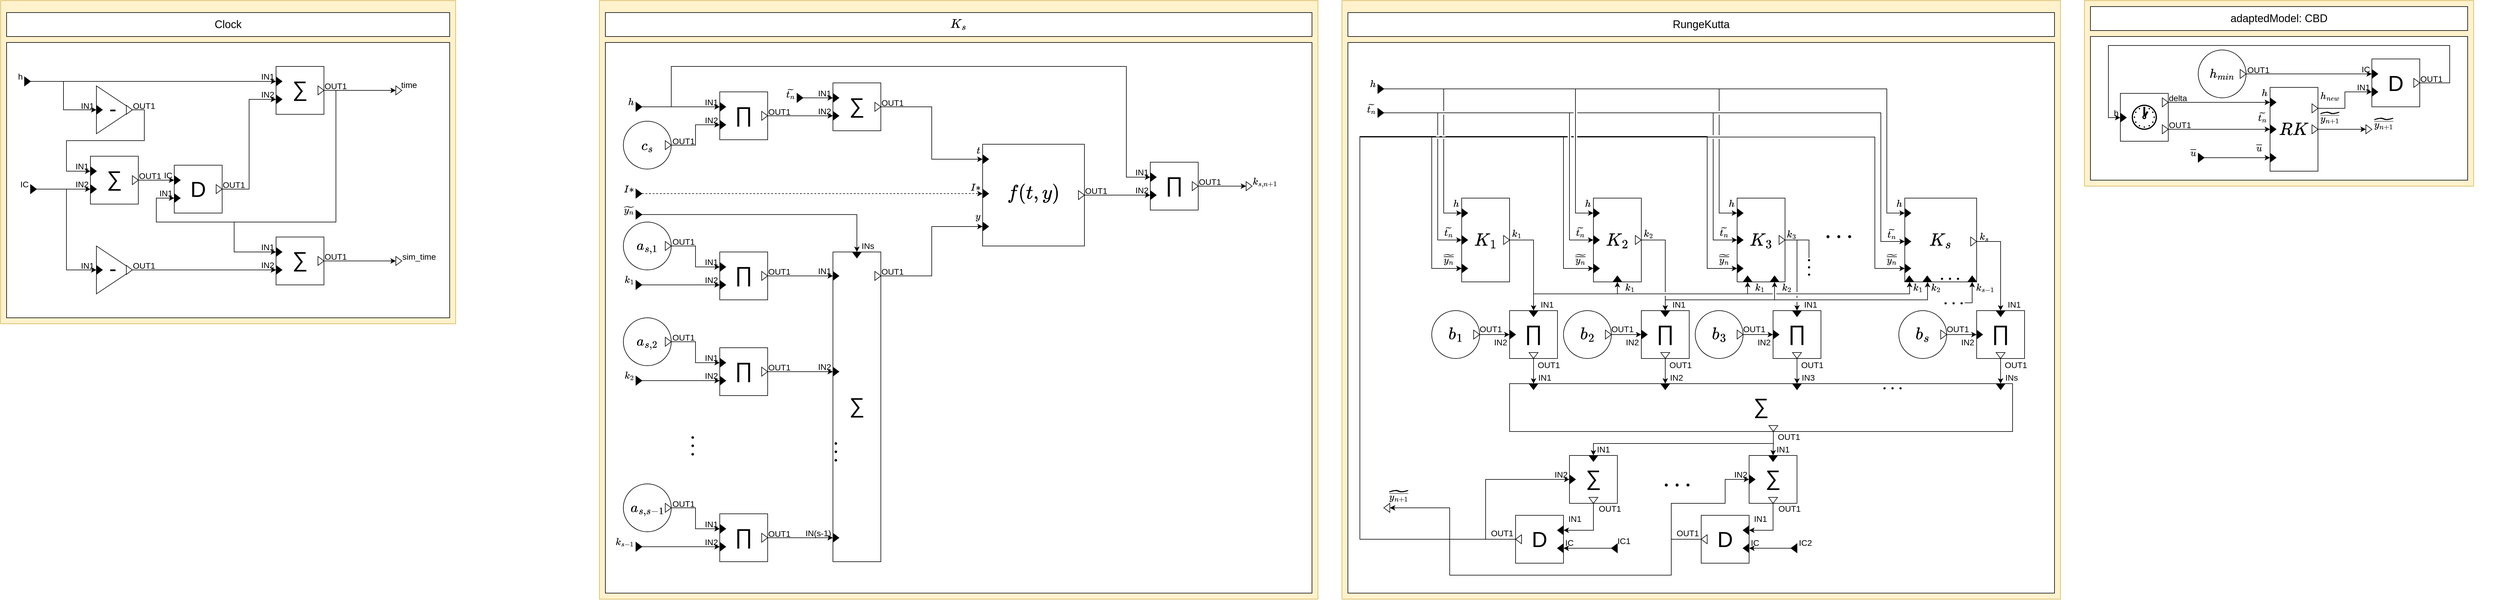 <mxfile version="13.9.5" type="device"><diagram id="xmRNHKKxnZkBTlkA5unx" name="Page-1"><mxGraphModel dx="3426" dy="867" grid="1" gridSize="10" guides="1" tooltips="1" connect="1" arrows="1" fold="1" page="0" pageScale="1" pageWidth="850" pageHeight="1100" math="1" shadow="0"><root><mxCell id="0"/><mxCell id="1" parent="0"/><object label="" placeholders="1" class_name="$$K_s$$" id="1BRTUuX7mezKIuDl15PH-1"><mxCell style="rounded=0;whiteSpace=wrap;html=1;strokeColor=#d6b656;container=0;connectable=0;allowArrows=0;treeFolding=0;moveCells=0;treeMoving=0;comic=0;rotatable=0;expand=1;autosize=1;resizeWidth=1;resizeHeight=1;metaEdit=1;recursiveResize=0;labelBackgroundColor=none;fillColor=#fff2cc;" parent="1" vertex="1"><mxGeometry x="-400" y="40" width="1200" height="1000" as="geometry"><mxRectangle x="40" y="400" width="50" height="40" as="alternateBounds"/></mxGeometry></mxCell></object><object label="%class_name%" placeholders="1" id="1BRTUuX7mezKIuDl15PH-2"><mxCell style="rounded=0;whiteSpace=wrap;html=1;fillColor=#ffffff;fontSize=18;connectable=0;allowArrows=0;rotatable=0;cloneable=0;deletable=0;" parent="1BRTUuX7mezKIuDl15PH-1" vertex="1"><mxGeometry x="10" y="20" width="1180" height="40" as="geometry"/></mxCell></object><mxCell id="1BRTUuX7mezKIuDl15PH-3" value="" style="rounded=0;whiteSpace=wrap;html=1;connectable=0;allowArrows=0;container=1;collapsible=0;portConstraintRotation=0;rotatable=0;cloneable=0;deletable=0;recursiveResize=0;labelBackgroundColor=none;" parent="1BRTUuX7mezKIuDl15PH-1" vertex="1"><mxGeometry x="10" y="70" width="1180" height="920" as="geometry"><mxRectangle x="10" y="70" width="50" height="40" as="alternateBounds"/></mxGeometry></mxCell><mxCell id="1BRTUuX7mezKIuDl15PH-11" style="edgeStyle=orthogonalEdgeStyle;rounded=0;orthogonalLoop=1;jettySize=auto;html=1;exitX=1;exitY=0.5;exitDx=0;exitDy=0;entryX=0;entryY=0.5;entryDx=0;entryDy=0;" parent="1BRTUuX7mezKIuDl15PH-3" source="1BRTUuX7mezKIuDl15PH-4" target="1BRTUuX7mezKIuDl15PH-9" edge="1"><mxGeometry relative="1" as="geometry"/></mxCell><mxCell id="1BRTUuX7mezKIuDl15PH-76" style="edgeStyle=orthogonalEdgeStyle;rounded=0;orthogonalLoop=1;jettySize=auto;html=1;exitX=1;exitY=0.5;exitDx=0;exitDy=0;entryX=0;entryY=0.5;entryDx=0;entryDy=0;fontSize=28;" parent="1BRTUuX7mezKIuDl15PH-3" source="1BRTUuX7mezKIuDl15PH-4" target="1BRTUuX7mezKIuDl15PH-72" edge="1"><mxGeometry relative="1" as="geometry"><Array as="points"><mxPoint x="110" y="108"/><mxPoint x="110" y="40"/><mxPoint x="870" y="40"/><mxPoint x="870" y="225"/></Array></mxGeometry></mxCell><object label="%name%" placeholders="1" name="$$h$$" class_name="InputPortBlock" id="1BRTUuX7mezKIuDl15PH-4"><mxCell style="triangle;fontSize=14;points=[[0,0.5],[1,0.5]];allowArrows=0;verticalAlign=middle;horizontal=1;spacingTop=0;align=right;spacingLeft=0;spacingRight=8;html=1;comic=0;treeFolding=0;treeMoving=0;resizable=0;movableLabel=1;spacing=2;aspect=fixed;fillColor=#000000;metaEdit=1;" parent="1BRTUuX7mezKIuDl15PH-3" vertex="1"><mxGeometry x="51" y="100" width="10" height="15" as="geometry"><mxPoint x="-4" y="-8" as="offset"/></mxGeometry></mxCell></object><mxCell id="1BRTUuX7mezKIuDl15PH-19" style="edgeStyle=orthogonalEdgeStyle;rounded=0;orthogonalLoop=1;jettySize=auto;html=1;exitX=1;exitY=0.5;exitDx=0;exitDy=0;entryX=0;entryY=0.5;entryDx=0;entryDy=0;" parent="1BRTUuX7mezKIuDl15PH-3" source="1BRTUuX7mezKIuDl15PH-5" target="1BRTUuX7mezKIuDl15PH-17" edge="1"><mxGeometry relative="1" as="geometry"/></mxCell><object label="%name%" placeholders="1" name="$$\widetilde{t_n}$$" class_name="InputPortBlock" id="1BRTUuX7mezKIuDl15PH-5"><mxCell style="triangle;fontSize=14;points=[[0,0.5],[1,0.5]];allowArrows=0;verticalAlign=middle;horizontal=1;spacingTop=0;align=right;spacingLeft=0;spacingRight=8;html=1;comic=0;treeFolding=0;treeMoving=0;resizable=0;movableLabel=1;spacing=2;aspect=fixed;fillColor=#000000;metaEdit=1;" parent="1BRTUuX7mezKIuDl15PH-3" vertex="1"><mxGeometry x="320" y="85" width="10" height="15" as="geometry"><mxPoint x="-4" y="-8" as="offset"/></mxGeometry></mxCell></object><object label="%name%" placeholders="1" name="$$\widetilde{y_n}$$" class_name="InputPortBlock" id="1BRTUuX7mezKIuDl15PH-6"><mxCell style="triangle;fontSize=14;points=[[0,0.5],[1,0.5]];allowArrows=0;verticalAlign=middle;horizontal=1;spacingTop=0;align=right;spacingLeft=0;spacingRight=8;html=1;comic=0;treeFolding=0;treeMoving=0;resizable=0;movableLabel=1;spacing=2;aspect=fixed;fillColor=#000000;metaEdit=1;" parent="1BRTUuX7mezKIuDl15PH-3" vertex="1"><mxGeometry x="51" y="280" width="10" height="15" as="geometry"><mxPoint x="-4" y="-8" as="offset"/></mxGeometry></mxCell></object><object label="%symbol%" placeholders="1" symbol="&amp;prod;" class_name="ProductBlock" block_name="" id="1BRTUuX7mezKIuDl15PH-7"><mxCell style="whiteSpace=wrap;html=1;aspect=fixed;comic=0;fillColor=#FFFFFF;fontSize=36;align=center;resizable=0;container=1;collapsible=0;points=[];allowArrows=0;spacingTop=-6;metaEdit=1;connectable=0;" parent="1BRTUuX7mezKIuDl15PH-3" vertex="1"><mxGeometry x="191" y="82.5" width="80" height="80" as="geometry"/></mxCell></object><object label="%name%" placeholders="1" name="OUT1" class_name="OutputPortBlock" id="1BRTUuX7mezKIuDl15PH-8"><mxCell style="triangle;fillColor=#ffffff;fontSize=14;points=[[1,0.5]];allowArrows=0;verticalAlign=middle;horizontal=1;spacingTop=0;align=left;spacingLeft=4;spacingRight=0;html=1;comic=0;treeFolding=0;treeMoving=0;movable=1;resizable=0;rotatable=1;deletable=1;editable=1;connectable=1;movableLabel=1;spacing=2;aspect=fixed;metaEdit=1;" parent="1BRTUuX7mezKIuDl15PH-7" vertex="1"><mxGeometry x="70" y="32.5" width="10" height="15" as="geometry"><mxPoint x="5" y="-7" as="offset"/></mxGeometry></mxCell></object><object label="%name%" placeholders="1" name="IN1" class_name="InputPortBlock" id="1BRTUuX7mezKIuDl15PH-9"><mxCell style="triangle;fontSize=14;points=[[0,0.5]];allowArrows=0;verticalAlign=middle;horizontal=1;spacingTop=0;align=right;spacingLeft=0;spacingRight=8;html=1;comic=0;treeFolding=0;treeMoving=0;resizable=0;movableLabel=1;spacing=2;aspect=fixed;fillColor=#000000;metaEdit=1;" parent="1BRTUuX7mezKIuDl15PH-7" vertex="1"><mxGeometry y="17.5" width="10" height="15" as="geometry"><mxPoint x="-4" y="-8" as="offset"/></mxGeometry></mxCell></object><object label="%name%" placeholders="1" name="IN2" class_name="InputPortBlock" id="1BRTUuX7mezKIuDl15PH-10"><mxCell style="triangle;fontSize=14;points=[[0,0.5]];allowArrows=0;verticalAlign=middle;horizontal=1;spacingTop=0;align=right;spacingLeft=0;spacingRight=8;html=1;comic=0;treeFolding=0;treeMoving=0;resizable=0;movableLabel=1;spacing=2;aspect=fixed;fillColor=#000000;metaEdit=1;" parent="1BRTUuX7mezKIuDl15PH-7" vertex="1"><mxGeometry y="47.5" width="10" height="15" as="geometry"><mxPoint x="-4" y="-8" as="offset"/></mxGeometry></mxCell></object><object label="%value%" placeholders="1" value="$$c_s$$" block_name="" class_name="ConstantBlock" id="1BRTUuX7mezKIuDl15PH-12"><mxCell style="ellipse;whiteSpace=wrap;html=1;comic=0;fillColor=#ffffff;fontSize=20;align=center;allowArrows=0;connectable=0;container=1;collapsible=0;recursiveResize=1;direction=west;resizable=0;metaEdit=1;" parent="1BRTUuX7mezKIuDl15PH-3" vertex="1"><mxGeometry x="30" y="131.5" width="80" height="80" as="geometry"/></mxCell></object><object label="%name%" placeholders="1" name="OUT1" class_name="OutputPortBlock" id="1BRTUuX7mezKIuDl15PH-13"><mxCell style="triangle;fillColor=#ffffff;fontSize=14;points=[[1,0.5]];allowArrows=0;verticalAlign=middle;horizontal=1;spacingTop=0;align=left;spacingLeft=4;spacingRight=0;html=1;comic=0;treeFolding=0;treeMoving=0;movable=1;resizable=0;rotatable=1;deletable=1;editable=1;connectable=1;movableLabel=1;spacing=2;aspect=fixed;metaEdit=1;" parent="1BRTUuX7mezKIuDl15PH-12" vertex="1"><mxGeometry x="70" y="32.5" width="10" height="15" as="geometry"><mxPoint x="6" y="-7" as="offset"/></mxGeometry></mxCell></object><mxCell id="1BRTUuX7mezKIuDl15PH-14" style="edgeStyle=orthogonalEdgeStyle;rounded=0;orthogonalLoop=1;jettySize=auto;html=1;exitX=1;exitY=0.5;exitDx=0;exitDy=0;entryX=0;entryY=0.5;entryDx=0;entryDy=0;" parent="1BRTUuX7mezKIuDl15PH-3" source="1BRTUuX7mezKIuDl15PH-13" target="1BRTUuX7mezKIuDl15PH-10" edge="1"><mxGeometry relative="1" as="geometry"/></mxCell><object label="%symbol%" placeholders="1" symbol="&amp;sum;" class_name="AdderBlock" block_name="" id="1BRTUuX7mezKIuDl15PH-15"><mxCell style="whiteSpace=wrap;html=1;aspect=fixed;comic=0;fillColor=#FFFFFF;fontSize=36;align=center;resizable=0;container=1;collapsible=0;points=[];allowArrows=0;spacingTop=-6;metaEdit=1;connectable=0;" parent="1BRTUuX7mezKIuDl15PH-3" vertex="1"><mxGeometry x="380" y="67.5" width="80" height="80" as="geometry"/></mxCell></object><object label="%name%" placeholders="1" name="OUT1" class_name="OutputPortBlock" id="1BRTUuX7mezKIuDl15PH-16"><mxCell style="triangle;fillColor=#ffffff;fontSize=14;points=[[1,0.5]];allowArrows=0;verticalAlign=middle;horizontal=1;spacingTop=0;align=left;spacingLeft=4;spacingRight=0;html=1;comic=0;treeFolding=0;treeMoving=0;movable=1;resizable=0;rotatable=1;deletable=1;editable=1;connectable=1;movableLabel=1;spacing=2;aspect=fixed;metaEdit=1;" parent="1BRTUuX7mezKIuDl15PH-15" vertex="1"><mxGeometry x="70" y="32.5" width="10" height="15" as="geometry"><mxPoint x="5" y="-7" as="offset"/></mxGeometry></mxCell></object><object label="%name%" placeholders="1" name="IN1" class_name="InputPortBlock" id="1BRTUuX7mezKIuDl15PH-17"><mxCell style="triangle;fontSize=14;points=[[0,0.5]];allowArrows=0;verticalAlign=middle;horizontal=1;spacingTop=0;align=right;spacingLeft=0;spacingRight=8;html=1;comic=0;treeFolding=0;treeMoving=0;resizable=0;movableLabel=1;spacing=2;aspect=fixed;fillColor=#000000;metaEdit=1;" parent="1BRTUuX7mezKIuDl15PH-15" vertex="1"><mxGeometry y="17.5" width="10" height="15" as="geometry"><mxPoint x="-4" y="-8" as="offset"/></mxGeometry></mxCell></object><object label="%name%" placeholders="1" name="IN2" class_name="InputPortBlock" id="1BRTUuX7mezKIuDl15PH-18"><mxCell style="triangle;fontSize=14;points=[[0,0.5]];allowArrows=0;verticalAlign=middle;horizontal=1;spacingTop=0;align=right;spacingLeft=0;spacingRight=8;html=1;comic=0;treeFolding=0;treeMoving=0;resizable=0;movableLabel=1;spacing=2;aspect=fixed;fillColor=#000000;metaEdit=1;" parent="1BRTUuX7mezKIuDl15PH-15" vertex="1"><mxGeometry y="47.5" width="10" height="15" as="geometry"><mxPoint x="-4" y="-8" as="offset"/></mxGeometry></mxCell></object><mxCell id="1BRTUuX7mezKIuDl15PH-20" style="edgeStyle=orthogonalEdgeStyle;rounded=0;orthogonalLoop=1;jettySize=auto;html=1;exitX=1;exitY=0.5;exitDx=0;exitDy=0;entryX=0;entryY=0.5;entryDx=0;entryDy=0;" parent="1BRTUuX7mezKIuDl15PH-3" source="1BRTUuX7mezKIuDl15PH-8" target="1BRTUuX7mezKIuDl15PH-18" edge="1"><mxGeometry relative="1" as="geometry"/></mxCell><mxCell id="1BRTUuX7mezKIuDl15PH-29" style="edgeStyle=orthogonalEdgeStyle;rounded=0;orthogonalLoop=1;jettySize=auto;html=1;exitX=1;exitY=0.5;exitDx=0;exitDy=0;entryX=0;entryY=0.5;entryDx=0;entryDy=0;" parent="1BRTUuX7mezKIuDl15PH-3" source="1BRTUuX7mezKIuDl15PH-21" target="1BRTUuX7mezKIuDl15PH-27" edge="1"><mxGeometry relative="1" as="geometry"/></mxCell><object label="%name%" placeholders="1" name="$$k_1$$" class_name="InputPortBlock" id="1BRTUuX7mezKIuDl15PH-21"><mxCell style="triangle;fontSize=14;points=[[0,0.5],[1,0.5]];allowArrows=0;verticalAlign=middle;horizontal=1;spacingTop=0;align=right;spacingLeft=0;spacingRight=8;html=1;comic=0;treeFolding=0;treeMoving=0;resizable=0;movableLabel=1;spacing=2;aspect=fixed;fillColor=#000000;metaEdit=1;" parent="1BRTUuX7mezKIuDl15PH-3" vertex="1"><mxGeometry x="51" y="397.5" width="10" height="15" as="geometry"><mxPoint x="-4" y="-8" as="offset"/></mxGeometry></mxCell></object><object label="%value%" placeholders="1" value="$$a_{s,1}$$" block_name="" class_name="ConstantBlock" id="1BRTUuX7mezKIuDl15PH-22"><mxCell style="ellipse;whiteSpace=wrap;html=1;comic=0;fillColor=#ffffff;fontSize=20;align=center;allowArrows=0;connectable=0;container=1;collapsible=0;recursiveResize=1;direction=west;resizable=0;metaEdit=1;" parent="1BRTUuX7mezKIuDl15PH-3" vertex="1"><mxGeometry x="30" y="300" width="80" height="80" as="geometry"/></mxCell></object><object label="%name%" placeholders="1" name="OUT1" class_name="OutputPortBlock" id="1BRTUuX7mezKIuDl15PH-23"><mxCell style="triangle;fillColor=#ffffff;fontSize=14;points=[[1,0.5]];allowArrows=0;verticalAlign=middle;horizontal=1;spacingTop=0;align=left;spacingLeft=4;spacingRight=0;html=1;comic=0;treeFolding=0;treeMoving=0;movable=1;resizable=0;rotatable=1;deletable=1;editable=1;connectable=1;movableLabel=1;spacing=2;aspect=fixed;metaEdit=1;" parent="1BRTUuX7mezKIuDl15PH-22" vertex="1"><mxGeometry x="70" y="32.5" width="10" height="15" as="geometry"><mxPoint x="6" y="-7" as="offset"/></mxGeometry></mxCell></object><object label="%symbol%" placeholders="1" symbol="&amp;prod;" class_name="ProductBlock" block_name="" id="1BRTUuX7mezKIuDl15PH-24"><mxCell style="whiteSpace=wrap;html=1;aspect=fixed;comic=0;fillColor=#FFFFFF;fontSize=36;align=center;resizable=0;container=1;collapsible=0;points=[];allowArrows=0;spacingTop=-6;metaEdit=1;connectable=0;" parent="1BRTUuX7mezKIuDl15PH-3" vertex="1"><mxGeometry x="191" y="350" width="80" height="80" as="geometry"/></mxCell></object><object label="%name%" placeholders="1" name="OUT1" class_name="OutputPortBlock" id="1BRTUuX7mezKIuDl15PH-25"><mxCell style="triangle;fillColor=#ffffff;fontSize=14;points=[[1,0.5]];allowArrows=0;verticalAlign=middle;horizontal=1;spacingTop=0;align=left;spacingLeft=4;spacingRight=0;html=1;comic=0;treeFolding=0;treeMoving=0;movable=1;resizable=0;rotatable=1;deletable=1;editable=1;connectable=1;movableLabel=1;spacing=2;aspect=fixed;metaEdit=1;" parent="1BRTUuX7mezKIuDl15PH-24" vertex="1"><mxGeometry x="70" y="32.5" width="10" height="15" as="geometry"><mxPoint x="5" y="-7" as="offset"/></mxGeometry></mxCell></object><object label="%name%" placeholders="1" name="IN1" class_name="InputPortBlock" id="1BRTUuX7mezKIuDl15PH-26"><mxCell style="triangle;fontSize=14;points=[[0,0.5]];allowArrows=0;verticalAlign=middle;horizontal=1;spacingTop=0;align=right;spacingLeft=0;spacingRight=8;html=1;comic=0;treeFolding=0;treeMoving=0;resizable=0;movableLabel=1;spacing=2;aspect=fixed;fillColor=#000000;metaEdit=1;" parent="1BRTUuX7mezKIuDl15PH-24" vertex="1"><mxGeometry y="17.5" width="10" height="15" as="geometry"><mxPoint x="-4" y="-8" as="offset"/></mxGeometry></mxCell></object><object label="%name%" placeholders="1" name="IN2" class_name="InputPortBlock" id="1BRTUuX7mezKIuDl15PH-27"><mxCell style="triangle;fontSize=14;points=[[0,0.5]];allowArrows=0;verticalAlign=middle;horizontal=1;spacingTop=0;align=right;spacingLeft=0;spacingRight=8;html=1;comic=0;treeFolding=0;treeMoving=0;resizable=0;movableLabel=1;spacing=2;aspect=fixed;fillColor=#000000;metaEdit=1;" parent="1BRTUuX7mezKIuDl15PH-24" vertex="1"><mxGeometry y="47.5" width="10" height="15" as="geometry"><mxPoint x="-4" y="-8" as="offset"/></mxGeometry></mxCell></object><mxCell id="1BRTUuX7mezKIuDl15PH-28" style="edgeStyle=orthogonalEdgeStyle;rounded=0;orthogonalLoop=1;jettySize=auto;html=1;exitX=1;exitY=0.5;exitDx=0;exitDy=0;entryX=0;entryY=0.5;entryDx=0;entryDy=0;" parent="1BRTUuX7mezKIuDl15PH-3" source="1BRTUuX7mezKIuDl15PH-23" target="1BRTUuX7mezKIuDl15PH-26" edge="1"><mxGeometry relative="1" as="geometry"/></mxCell><mxCell id="1BRTUuX7mezKIuDl15PH-30" style="edgeStyle=orthogonalEdgeStyle;rounded=0;orthogonalLoop=1;jettySize=auto;html=1;exitX=1;exitY=0.5;exitDx=0;exitDy=0;entryX=0;entryY=0.5;entryDx=0;entryDy=0;" parent="1BRTUuX7mezKIuDl15PH-3" source="1BRTUuX7mezKIuDl15PH-31" target="1BRTUuX7mezKIuDl15PH-37" edge="1"><mxGeometry relative="1" as="geometry"/></mxCell><object label="%name%" placeholders="1" name="$$k_2$$" class_name="InputPortBlock" id="1BRTUuX7mezKIuDl15PH-31"><mxCell style="triangle;fontSize=14;points=[[0,0.5],[1,0.5]];allowArrows=0;verticalAlign=middle;horizontal=1;spacingTop=0;align=right;spacingLeft=0;spacingRight=8;html=1;comic=0;treeFolding=0;treeMoving=0;resizable=0;movableLabel=1;spacing=2;aspect=fixed;fillColor=#000000;metaEdit=1;" parent="1BRTUuX7mezKIuDl15PH-3" vertex="1"><mxGeometry x="51" y="557.5" width="10" height="15" as="geometry"><mxPoint x="-4" y="-8" as="offset"/></mxGeometry></mxCell></object><object label="%value%" placeholders="1" value="$$a_{s,2}$$" block_name="" class_name="ConstantBlock" id="1BRTUuX7mezKIuDl15PH-32"><mxCell style="ellipse;whiteSpace=wrap;html=1;comic=0;fillColor=#ffffff;fontSize=20;align=center;allowArrows=0;connectable=0;container=1;collapsible=0;recursiveResize=1;direction=west;resizable=0;metaEdit=1;" parent="1BRTUuX7mezKIuDl15PH-3" vertex="1"><mxGeometry x="30" y="460" width="80" height="80" as="geometry"/></mxCell></object><object label="%name%" placeholders="1" name="OUT1" class_name="OutputPortBlock" id="1BRTUuX7mezKIuDl15PH-33"><mxCell style="triangle;fillColor=#ffffff;fontSize=14;points=[[1,0.5]];allowArrows=0;verticalAlign=middle;horizontal=1;spacingTop=0;align=left;spacingLeft=4;spacingRight=0;html=1;comic=0;treeFolding=0;treeMoving=0;movable=1;resizable=0;rotatable=1;deletable=1;editable=1;connectable=1;movableLabel=1;spacing=2;aspect=fixed;metaEdit=1;" parent="1BRTUuX7mezKIuDl15PH-32" vertex="1"><mxGeometry x="70" y="32.5" width="10" height="15" as="geometry"><mxPoint x="6" y="-7" as="offset"/></mxGeometry></mxCell></object><object label="%symbol%" placeholders="1" symbol="&amp;prod;" class_name="ProductBlock" block_name="" id="1BRTUuX7mezKIuDl15PH-34"><mxCell style="whiteSpace=wrap;html=1;aspect=fixed;comic=0;fillColor=#FFFFFF;fontSize=36;align=center;resizable=0;container=1;collapsible=0;points=[];allowArrows=0;spacingTop=-6;metaEdit=1;connectable=0;" parent="1BRTUuX7mezKIuDl15PH-3" vertex="1"><mxGeometry x="191" y="510" width="80" height="80" as="geometry"/></mxCell></object><object label="%name%" placeholders="1" name="OUT1" class_name="OutputPortBlock" id="1BRTUuX7mezKIuDl15PH-35"><mxCell style="triangle;fillColor=#ffffff;fontSize=14;points=[[1,0.5]];allowArrows=0;verticalAlign=middle;horizontal=1;spacingTop=0;align=left;spacingLeft=4;spacingRight=0;html=1;comic=0;treeFolding=0;treeMoving=0;movable=1;resizable=0;rotatable=1;deletable=1;editable=1;connectable=1;movableLabel=1;spacing=2;aspect=fixed;metaEdit=1;" parent="1BRTUuX7mezKIuDl15PH-34" vertex="1"><mxGeometry x="70" y="32.5" width="10" height="15" as="geometry"><mxPoint x="5" y="-7" as="offset"/></mxGeometry></mxCell></object><object label="%name%" placeholders="1" name="IN1" class_name="InputPortBlock" id="1BRTUuX7mezKIuDl15PH-36"><mxCell style="triangle;fontSize=14;points=[[0,0.5]];allowArrows=0;verticalAlign=middle;horizontal=1;spacingTop=0;align=right;spacingLeft=0;spacingRight=8;html=1;comic=0;treeFolding=0;treeMoving=0;resizable=0;movableLabel=1;spacing=2;aspect=fixed;fillColor=#000000;metaEdit=1;" parent="1BRTUuX7mezKIuDl15PH-34" vertex="1"><mxGeometry y="17.5" width="10" height="15" as="geometry"><mxPoint x="-4" y="-8" as="offset"/></mxGeometry></mxCell></object><object label="%name%" placeholders="1" name="IN2" class_name="InputPortBlock" id="1BRTUuX7mezKIuDl15PH-37"><mxCell style="triangle;fontSize=14;points=[[0,0.5]];allowArrows=0;verticalAlign=middle;horizontal=1;spacingTop=0;align=right;spacingLeft=0;spacingRight=8;html=1;comic=0;treeFolding=0;treeMoving=0;resizable=0;movableLabel=1;spacing=2;aspect=fixed;fillColor=#000000;metaEdit=1;" parent="1BRTUuX7mezKIuDl15PH-34" vertex="1"><mxGeometry y="47.5" width="10" height="15" as="geometry"><mxPoint x="-4" y="-8" as="offset"/></mxGeometry></mxCell></object><mxCell id="1BRTUuX7mezKIuDl15PH-38" style="edgeStyle=orthogonalEdgeStyle;rounded=0;orthogonalLoop=1;jettySize=auto;html=1;exitX=1;exitY=0.5;exitDx=0;exitDy=0;entryX=0;entryY=0.5;entryDx=0;entryDy=0;" parent="1BRTUuX7mezKIuDl15PH-3" source="1BRTUuX7mezKIuDl15PH-33" target="1BRTUuX7mezKIuDl15PH-36" edge="1"><mxGeometry relative="1" as="geometry"/></mxCell><mxCell id="1BRTUuX7mezKIuDl15PH-39" style="edgeStyle=orthogonalEdgeStyle;rounded=0;orthogonalLoop=1;jettySize=auto;html=1;exitX=1;exitY=0.5;exitDx=0;exitDy=0;entryX=0;entryY=0.5;entryDx=0;entryDy=0;" parent="1BRTUuX7mezKIuDl15PH-3" source="1BRTUuX7mezKIuDl15PH-40" target="1BRTUuX7mezKIuDl15PH-46" edge="1"><mxGeometry relative="1" as="geometry"/></mxCell><object label="%name%" placeholders="1" name="$$k_{s-1}$$" class_name="InputPortBlock" id="1BRTUuX7mezKIuDl15PH-40"><mxCell style="triangle;fontSize=14;points=[[0,0.5],[1,0.5]];allowArrows=0;verticalAlign=middle;horizontal=1;spacingTop=0;align=right;spacingLeft=0;spacingRight=8;html=1;comic=0;treeFolding=0;treeMoving=0;resizable=0;movableLabel=1;spacing=2;aspect=fixed;fillColor=#000000;metaEdit=1;" parent="1BRTUuX7mezKIuDl15PH-3" vertex="1"><mxGeometry x="51" y="835" width="10" height="15" as="geometry"><mxPoint x="-4" y="-8" as="offset"/></mxGeometry></mxCell></object><object label="%value%" placeholders="1" value="$$a_{s,s-1}$$" block_name="" class_name="ConstantBlock" id="1BRTUuX7mezKIuDl15PH-41"><mxCell style="ellipse;whiteSpace=wrap;html=1;comic=0;fillColor=#ffffff;fontSize=20;align=center;allowArrows=0;connectable=0;container=1;collapsible=0;recursiveResize=1;direction=west;resizable=0;metaEdit=1;" parent="1BRTUuX7mezKIuDl15PH-3" vertex="1"><mxGeometry x="30" y="737.5" width="80" height="80" as="geometry"/></mxCell></object><object label="%name%" placeholders="1" name="OUT1" class_name="OutputPortBlock" id="1BRTUuX7mezKIuDl15PH-42"><mxCell style="triangle;fillColor=#ffffff;fontSize=14;points=[[1,0.5]];allowArrows=0;verticalAlign=middle;horizontal=1;spacingTop=0;align=left;spacingLeft=4;spacingRight=0;html=1;comic=0;treeFolding=0;treeMoving=0;movable=1;resizable=0;rotatable=1;deletable=1;editable=1;connectable=1;movableLabel=1;spacing=2;aspect=fixed;metaEdit=1;" parent="1BRTUuX7mezKIuDl15PH-41" vertex="1"><mxGeometry x="70" y="32.5" width="10" height="15" as="geometry"><mxPoint x="6" y="-7" as="offset"/></mxGeometry></mxCell></object><object label="%symbol%" placeholders="1" symbol="&amp;prod;" class_name="ProductBlock" block_name="" id="1BRTUuX7mezKIuDl15PH-43"><mxCell style="whiteSpace=wrap;html=1;aspect=fixed;comic=0;fillColor=#FFFFFF;fontSize=36;align=center;resizable=0;container=1;collapsible=0;points=[];allowArrows=0;spacingTop=-6;metaEdit=1;connectable=0;" parent="1BRTUuX7mezKIuDl15PH-3" vertex="1"><mxGeometry x="191" y="787.5" width="80" height="80" as="geometry"/></mxCell></object><object label="%name%" placeholders="1" name="OUT1" class_name="OutputPortBlock" id="1BRTUuX7mezKIuDl15PH-44"><mxCell style="triangle;fillColor=#ffffff;fontSize=14;points=[[1,0.5]];allowArrows=0;verticalAlign=middle;horizontal=1;spacingTop=0;align=left;spacingLeft=4;spacingRight=0;html=1;comic=0;treeFolding=0;treeMoving=0;movable=1;resizable=0;rotatable=1;deletable=1;editable=1;connectable=1;movableLabel=1;spacing=2;aspect=fixed;metaEdit=1;" parent="1BRTUuX7mezKIuDl15PH-43" vertex="1"><mxGeometry x="70" y="32.5" width="10" height="15" as="geometry"><mxPoint x="5" y="-7" as="offset"/></mxGeometry></mxCell></object><object label="%name%" placeholders="1" name="IN1" class_name="InputPortBlock" id="1BRTUuX7mezKIuDl15PH-45"><mxCell style="triangle;fontSize=14;points=[[0,0.5]];allowArrows=0;verticalAlign=middle;horizontal=1;spacingTop=0;align=right;spacingLeft=0;spacingRight=8;html=1;comic=0;treeFolding=0;treeMoving=0;resizable=0;movableLabel=1;spacing=2;aspect=fixed;fillColor=#000000;metaEdit=1;" parent="1BRTUuX7mezKIuDl15PH-43" vertex="1"><mxGeometry y="17.5" width="10" height="15" as="geometry"><mxPoint x="-4" y="-8" as="offset"/></mxGeometry></mxCell></object><object label="%name%" placeholders="1" name="IN2" class_name="InputPortBlock" id="1BRTUuX7mezKIuDl15PH-46"><mxCell style="triangle;fontSize=14;points=[[0,0.5]];allowArrows=0;verticalAlign=middle;horizontal=1;spacingTop=0;align=right;spacingLeft=0;spacingRight=8;html=1;comic=0;treeFolding=0;treeMoving=0;resizable=0;movableLabel=1;spacing=2;aspect=fixed;fillColor=#000000;metaEdit=1;" parent="1BRTUuX7mezKIuDl15PH-43" vertex="1"><mxGeometry y="47.5" width="10" height="15" as="geometry"><mxPoint x="-4" y="-8" as="offset"/></mxGeometry></mxCell></object><mxCell id="1BRTUuX7mezKIuDl15PH-47" style="edgeStyle=orthogonalEdgeStyle;rounded=0;orthogonalLoop=1;jettySize=auto;html=1;exitX=1;exitY=0.5;exitDx=0;exitDy=0;entryX=0;entryY=0.5;entryDx=0;entryDy=0;" parent="1BRTUuX7mezKIuDl15PH-3" source="1BRTUuX7mezKIuDl15PH-42" target="1BRTUuX7mezKIuDl15PH-45" edge="1"><mxGeometry relative="1" as="geometry"/></mxCell><mxCell id="1BRTUuX7mezKIuDl15PH-48" value="$$\vdots$$" style="text;html=1;strokeColor=none;fillColor=none;align=center;verticalAlign=middle;whiteSpace=wrap;rounded=0;fontSize=29;" parent="1BRTUuX7mezKIuDl15PH-3" vertex="1"><mxGeometry x="101" y="620" width="90" height="100" as="geometry"/></mxCell><object label="%symbol%" placeholders="1" symbol="&amp;sum;" class_name="AdderBlock" block_name="" id="1BRTUuX7mezKIuDl15PH-49"><mxCell style="whiteSpace=wrap;html=1;comic=0;fillColor=#FFFFFF;fontSize=36;align=center;resizable=1;container=1;collapsible=0;points=[];allowArrows=0;spacingTop=-6;metaEdit=1;connectable=0;recursiveResize=0;imageAspect=1;dropTarget=1;" parent="1BRTUuX7mezKIuDl15PH-3" vertex="1"><mxGeometry x="380" y="350" width="80" height="517.5" as="geometry"/></mxCell></object><object label="%name%" placeholders="1" name="OUT1" class_name="OutputPortBlock" id="1BRTUuX7mezKIuDl15PH-50"><mxCell style="triangle;fillColor=#ffffff;fontSize=14;points=[[1,0.5]];allowArrows=0;verticalAlign=middle;horizontal=1;spacingTop=0;align=left;spacingLeft=4;spacingRight=0;html=1;comic=0;treeFolding=0;treeMoving=0;movable=1;resizable=0;rotatable=1;deletable=1;editable=1;connectable=1;movableLabel=1;spacing=2;aspect=fixed;metaEdit=1;" parent="1BRTUuX7mezKIuDl15PH-49" vertex="1"><mxGeometry x="70" y="32.5" width="10" height="15" as="geometry"><mxPoint x="5" y="-7" as="offset"/></mxGeometry></mxCell></object><object label="%name%" placeholders="1" name="IN1" class_name="InputPortBlock" id="1BRTUuX7mezKIuDl15PH-51"><mxCell style="triangle;fontSize=14;points=[[0,0.5]];allowArrows=0;verticalAlign=middle;horizontal=1;spacingTop=0;align=right;spacingLeft=0;spacingRight=8;html=1;comic=0;treeFolding=0;treeMoving=0;resizable=0;movableLabel=1;spacing=2;aspect=fixed;fillColor=#000000;metaEdit=1;" parent="1BRTUuX7mezKIuDl15PH-49" vertex="1"><mxGeometry y="32.5" width="10" height="15" as="geometry"><mxPoint x="-4" y="-8" as="offset"/></mxGeometry></mxCell></object><object label="%name%" placeholders="1" name="IN2" class_name="InputPortBlock" id="1BRTUuX7mezKIuDl15PH-52"><mxCell style="triangle;fontSize=14;points=[[0,0.5]];allowArrows=0;verticalAlign=middle;horizontal=1;spacingTop=0;align=right;spacingLeft=0;spacingRight=8;html=1;comic=0;treeFolding=0;treeMoving=0;resizable=0;movableLabel=1;spacing=2;aspect=fixed;fillColor=#000000;metaEdit=1;" parent="1BRTUuX7mezKIuDl15PH-49" vertex="1"><mxGeometry y="192.5" width="10" height="15" as="geometry"><mxPoint x="-4" y="-8" as="offset"/></mxGeometry></mxCell></object><object label="%name%" placeholders="1" name="IN(s-1)" class_name="InputPortBlock" id="1BRTUuX7mezKIuDl15PH-55"><mxCell style="triangle;fontSize=14;points=[[0,0.5]];allowArrows=0;verticalAlign=middle;horizontal=1;spacingTop=0;align=right;spacingLeft=0;spacingRight=8;html=1;comic=0;treeFolding=0;treeMoving=0;resizable=0;movableLabel=1;spacing=2;aspect=fixed;fillColor=#000000;metaEdit=1;" parent="1BRTUuX7mezKIuDl15PH-49" vertex="1"><mxGeometry y="470" width="10" height="15" as="geometry"><mxPoint x="-4" y="-8" as="offset"/></mxGeometry></mxCell></object><object label="%name%" placeholders="1" name="INs" class_name="InputPortBlock" id="1BRTUuX7mezKIuDl15PH-60"><mxCell style="triangle;fontSize=14;points=[[0,0.5]];allowArrows=0;verticalAlign=middle;horizontal=1;spacingTop=0;align=left;spacingLeft=8;spacingRight=0;html=1;comic=0;treeFolding=0;treeMoving=0;resizable=0;movableLabel=1;spacing=2;aspect=fixed;fillColor=#000000;metaEdit=1;direction=south;" parent="1BRTUuX7mezKIuDl15PH-49" vertex="1"><mxGeometry x="32.5" width="15" height="10" as="geometry"><mxPoint x="5" y="-15" as="offset"/></mxGeometry></mxCell></object><mxCell id="1BRTUuX7mezKIuDl15PH-219" value="$$\vdots$$" style="text;html=1;strokeColor=none;fillColor=none;align=center;verticalAlign=middle;whiteSpace=wrap;rounded=0;fontSize=29;" parent="1BRTUuX7mezKIuDl15PH-49" vertex="1"><mxGeometry y="280" width="10" height="100" as="geometry"/></mxCell><mxCell id="1BRTUuX7mezKIuDl15PH-56" style="edgeStyle=orthogonalEdgeStyle;rounded=0;orthogonalLoop=1;jettySize=auto;html=1;exitX=1;exitY=0.5;exitDx=0;exitDy=0;entryX=0;entryY=0.5;entryDx=0;entryDy=0;fontSize=29;" parent="1BRTUuX7mezKIuDl15PH-3" source="1BRTUuX7mezKIuDl15PH-25" target="1BRTUuX7mezKIuDl15PH-51" edge="1"><mxGeometry relative="1" as="geometry"/></mxCell><mxCell id="1BRTUuX7mezKIuDl15PH-57" style="edgeStyle=orthogonalEdgeStyle;rounded=0;orthogonalLoop=1;jettySize=auto;html=1;exitX=1;exitY=0.5;exitDx=0;exitDy=0;entryX=0;entryY=0.5;entryDx=0;entryDy=0;fontSize=29;" parent="1BRTUuX7mezKIuDl15PH-3" source="1BRTUuX7mezKIuDl15PH-35" target="1BRTUuX7mezKIuDl15PH-52" edge="1"><mxGeometry relative="1" as="geometry"/></mxCell><mxCell id="1BRTUuX7mezKIuDl15PH-58" style="edgeStyle=orthogonalEdgeStyle;rounded=0;orthogonalLoop=1;jettySize=auto;html=1;exitX=1;exitY=0.5;exitDx=0;exitDy=0;entryX=0;entryY=0.5;entryDx=0;entryDy=0;fontSize=29;" parent="1BRTUuX7mezKIuDl15PH-3" source="1BRTUuX7mezKIuDl15PH-44" target="1BRTUuX7mezKIuDl15PH-55" edge="1"><mxGeometry relative="1" as="geometry"/></mxCell><mxCell id="1BRTUuX7mezKIuDl15PH-59" style="edgeStyle=orthogonalEdgeStyle;rounded=0;orthogonalLoop=1;jettySize=auto;html=1;exitX=1;exitY=0.5;exitDx=0;exitDy=0;fontSize=29;entryX=0;entryY=0.5;entryDx=0;entryDy=0;" parent="1BRTUuX7mezKIuDl15PH-3" source="1BRTUuX7mezKIuDl15PH-6" target="1BRTUuX7mezKIuDl15PH-60" edge="1"><mxGeometry relative="1" as="geometry"><mxPoint x="450" y="340" as="targetPoint"/></mxGeometry></mxCell><object label="%symbol%" placeholders="1" symbol="$$f(t, y)$$" class_name="AdderBlock" block_name="" id="1BRTUuX7mezKIuDl15PH-61"><mxCell style="whiteSpace=wrap;html=1;aspect=fixed;comic=0;fillColor=#FFFFFF;fontSize=28;align=center;resizable=0;container=1;collapsible=0;points=[];allowArrows=0;spacingTop=-6;metaEdit=1;connectable=0;recursiveResize=0;" parent="1BRTUuX7mezKIuDl15PH-3" vertex="1"><mxGeometry x="630" y="170" width="170" height="170" as="geometry"/></mxCell></object><object label="%name%" placeholders="1" name="OUT1" class_name="OutputPortBlock" id="1BRTUuX7mezKIuDl15PH-62"><mxCell style="triangle;fillColor=#ffffff;fontSize=14;points=[[1,0.5]];allowArrows=0;verticalAlign=middle;horizontal=1;spacingTop=0;align=left;spacingLeft=4;spacingRight=0;html=1;comic=0;treeFolding=0;treeMoving=0;movable=1;resizable=0;rotatable=1;deletable=1;editable=1;connectable=1;movableLabel=1;spacing=2;aspect=fixed;metaEdit=1;" parent="1BRTUuX7mezKIuDl15PH-61" vertex="1"><mxGeometry x="160" y="77.5" width="10" height="15" as="geometry"><mxPoint x="5" y="-7" as="offset"/></mxGeometry></mxCell></object><object label="%name%" placeholders="1" name="$$t$$" class_name="InputPortBlock" id="1BRTUuX7mezKIuDl15PH-63"><mxCell style="triangle;fontSize=14;points=[[0,0.5]];allowArrows=0;verticalAlign=middle;horizontal=1;spacingTop=0;align=right;spacingLeft=0;spacingRight=8;html=1;comic=0;treeFolding=0;treeMoving=0;resizable=0;movableLabel=1;spacing=2;aspect=fixed;fillColor=#000000;metaEdit=1;" parent="1BRTUuX7mezKIuDl15PH-61" vertex="1"><mxGeometry y="17.5" width="10" height="15" as="geometry"><mxPoint x="-5" y="-15" as="offset"/></mxGeometry></mxCell></object><object label="%name%" placeholders="1" name="$$y$$" class_name="InputPortBlock" id="1BRTUuX7mezKIuDl15PH-64"><mxCell style="triangle;fontSize=14;points=[[0,0.5]];allowArrows=0;verticalAlign=middle;horizontal=1;spacingTop=0;align=right;spacingLeft=0;spacingRight=8;html=1;comic=0;treeFolding=0;treeMoving=0;resizable=0;movableLabel=1;spacing=2;aspect=fixed;fillColor=#000000;metaEdit=1;" parent="1BRTUuX7mezKIuDl15PH-61" vertex="1"><mxGeometry y="130" width="10" height="15" as="geometry"><mxPoint x="-5" y="-18" as="offset"/></mxGeometry></mxCell></object><object label="%name%" placeholders="1" name="$$I*$$" class_name="InputPortBlock" id="1BRTUuX7mezKIuDl15PH-68"><mxCell style="triangle;fontSize=14;points=[[0,0.5]];allowArrows=0;verticalAlign=middle;horizontal=1;spacingTop=0;align=right;spacingLeft=0;spacingRight=8;html=1;comic=0;treeFolding=0;treeMoving=0;resizable=0;movableLabel=1;spacing=2;aspect=fixed;fillColor=#000000;metaEdit=1;direction=east;" parent="1BRTUuX7mezKIuDl15PH-61" vertex="1"><mxGeometry y="75" width="10" height="15" as="geometry"><mxPoint x="-4" y="-11" as="offset"/></mxGeometry></mxCell></object><mxCell id="1BRTUuX7mezKIuDl15PH-65" style="edgeStyle=orthogonalEdgeStyle;rounded=0;orthogonalLoop=1;jettySize=auto;html=1;exitX=1;exitY=0.5;exitDx=0;exitDy=0;entryX=0;entryY=0.5;entryDx=0;entryDy=0;fontSize=29;" parent="1BRTUuX7mezKIuDl15PH-3" source="1BRTUuX7mezKIuDl15PH-16" target="1BRTUuX7mezKIuDl15PH-63" edge="1"><mxGeometry relative="1" as="geometry"/></mxCell><mxCell id="1BRTUuX7mezKIuDl15PH-66" style="edgeStyle=orthogonalEdgeStyle;rounded=0;orthogonalLoop=1;jettySize=auto;html=1;exitX=1;exitY=0.5;exitDx=0;exitDy=0;entryX=0;entryY=0.5;entryDx=0;entryDy=0;fontSize=29;" parent="1BRTUuX7mezKIuDl15PH-3" source="1BRTUuX7mezKIuDl15PH-50" target="1BRTUuX7mezKIuDl15PH-64" edge="1"><mxGeometry relative="1" as="geometry"/></mxCell><mxCell id="1BRTUuX7mezKIuDl15PH-69" style="edgeStyle=orthogonalEdgeStyle;rounded=0;orthogonalLoop=1;jettySize=auto;html=1;exitX=1;exitY=0.5;exitDx=0;exitDy=0;entryX=0;entryY=0.5;entryDx=0;entryDy=0;fontSize=28;strokeWidth=1;dashed=1;" parent="1BRTUuX7mezKIuDl15PH-3" source="1BRTUuX7mezKIuDl15PH-67" target="1BRTUuX7mezKIuDl15PH-68" edge="1"><mxGeometry relative="1" as="geometry"/></mxCell><object label="%name%" placeholders="1" name="$$I*$$" class_name="InputPortBlock" id="1BRTUuX7mezKIuDl15PH-67"><mxCell style="triangle;fontSize=14;points=[[0,0.5],[1,0.5]];allowArrows=0;verticalAlign=middle;horizontal=1;spacingTop=0;align=right;spacingLeft=0;spacingRight=8;html=1;comic=0;treeFolding=0;treeMoving=0;resizable=0;movableLabel=1;spacing=2;aspect=fixed;fillColor=#000000;metaEdit=1;" parent="1BRTUuX7mezKIuDl15PH-3" vertex="1"><mxGeometry x="51" y="245" width="10" height="15" as="geometry"><mxPoint x="-4" y="-8" as="offset"/></mxGeometry></mxCell></object><object label="%symbol%" placeholders="1" symbol="&amp;prod;" class_name="ProductBlock" block_name="" id="1BRTUuX7mezKIuDl15PH-70"><mxCell style="whiteSpace=wrap;html=1;aspect=fixed;comic=0;fillColor=#FFFFFF;fontSize=36;align=center;resizable=0;container=1;collapsible=0;points=[];allowArrows=0;spacingTop=-6;metaEdit=1;connectable=0;" parent="1BRTUuX7mezKIuDl15PH-3" vertex="1"><mxGeometry x="910" y="200" width="80" height="80" as="geometry"/></mxCell></object><object label="%name%" placeholders="1" name="OUT1" class_name="OutputPortBlock" id="1BRTUuX7mezKIuDl15PH-71"><mxCell style="triangle;fillColor=#ffffff;fontSize=14;points=[[1,0.5]];allowArrows=0;verticalAlign=middle;horizontal=1;spacingTop=0;align=left;spacingLeft=4;spacingRight=0;html=1;comic=0;treeFolding=0;treeMoving=0;movable=1;resizable=0;rotatable=1;deletable=1;editable=1;connectable=1;movableLabel=1;spacing=2;aspect=fixed;metaEdit=1;" parent="1BRTUuX7mezKIuDl15PH-70" vertex="1"><mxGeometry x="70" y="32.5" width="10" height="15" as="geometry"><mxPoint x="5" y="-7" as="offset"/></mxGeometry></mxCell></object><object label="%name%" placeholders="1" name="IN1" class_name="InputPortBlock" id="1BRTUuX7mezKIuDl15PH-72"><mxCell style="triangle;fontSize=14;points=[[0,0.5]];allowArrows=0;verticalAlign=middle;horizontal=1;spacingTop=0;align=right;spacingLeft=0;spacingRight=8;html=1;comic=0;treeFolding=0;treeMoving=0;resizable=0;movableLabel=1;spacing=2;aspect=fixed;fillColor=#000000;metaEdit=1;" parent="1BRTUuX7mezKIuDl15PH-70" vertex="1"><mxGeometry y="17.5" width="10" height="15" as="geometry"><mxPoint x="-4" y="-8" as="offset"/></mxGeometry></mxCell></object><object label="%name%" placeholders="1" name="IN2" class_name="InputPortBlock" id="1BRTUuX7mezKIuDl15PH-73"><mxCell style="triangle;fontSize=14;points=[[0,0.5]];allowArrows=0;verticalAlign=middle;horizontal=1;spacingTop=0;align=right;spacingLeft=0;spacingRight=8;html=1;comic=0;treeFolding=0;treeMoving=0;resizable=0;movableLabel=1;spacing=2;aspect=fixed;fillColor=#000000;metaEdit=1;" parent="1BRTUuX7mezKIuDl15PH-70" vertex="1"><mxGeometry y="47.5" width="10" height="15" as="geometry"><mxPoint x="-4" y="-8" as="offset"/></mxGeometry></mxCell></object><mxCell id="1BRTUuX7mezKIuDl15PH-75" style="edgeStyle=orthogonalEdgeStyle;rounded=0;orthogonalLoop=1;jettySize=auto;html=1;exitX=1;exitY=0.5;exitDx=0;exitDy=0;entryX=0;entryY=0.5;entryDx=0;entryDy=0;fontSize=28;" parent="1BRTUuX7mezKIuDl15PH-3" source="1BRTUuX7mezKIuDl15PH-62" target="1BRTUuX7mezKIuDl15PH-73" edge="1"><mxGeometry relative="1" as="geometry"/></mxCell><object label="%name%" placeholders="1" name="$$k_{s, n+1}$$" class_name="OutputPortBlock" id="1BRTUuX7mezKIuDl15PH-77"><mxCell style="triangle;fillColor=#ffffff;fontSize=14;points=[[0,0.5],[1,0.5]];allowArrows=0;verticalAlign=middle;horizontal=1;spacingTop=0;align=left;spacingLeft=4;spacingRight=0;html=1;comic=0;treeFolding=0;treeMoving=0;movable=1;resizable=0;rotatable=1;deletable=1;editable=1;connectable=1;movableLabel=1;spacing=2;aspect=fixed;metaEdit=1;" parent="1BRTUuX7mezKIuDl15PH-3" vertex="1"><mxGeometry x="1070" y="232.5" width="10" height="15" as="geometry"><mxPoint x="5" y="-7" as="offset"/></mxGeometry></mxCell></object><mxCell id="1BRTUuX7mezKIuDl15PH-78" style="edgeStyle=orthogonalEdgeStyle;rounded=0;orthogonalLoop=1;jettySize=auto;html=1;exitX=1;exitY=0.5;exitDx=0;exitDy=0;entryX=0;entryY=0.5;entryDx=0;entryDy=0;fontSize=28;" parent="1BRTUuX7mezKIuDl15PH-3" source="1BRTUuX7mezKIuDl15PH-71" target="1BRTUuX7mezKIuDl15PH-77" edge="1"><mxGeometry relative="1" as="geometry"/></mxCell><object label="" placeholders="1" class_name="RungeKutta" id="1BRTUuX7mezKIuDl15PH-79"><mxCell style="rounded=0;whiteSpace=wrap;html=1;container=0;connectable=0;allowArrows=0;treeFolding=0;moveCells=0;treeMoving=0;comic=0;rotatable=0;expand=1;autosize=1;resizeWidth=1;resizeHeight=1;metaEdit=1;recursiveResize=0;labelBackgroundColor=none;fillColor=#fff2cc;strokeColor=#d6b656;" parent="1" vertex="1"><mxGeometry x="840" y="40" width="1200" height="1000" as="geometry"><mxRectangle x="40" y="400" width="50" height="40" as="alternateBounds"/></mxGeometry></mxCell></object><object label="%class_name%" placeholders="1" id="1BRTUuX7mezKIuDl15PH-80"><mxCell style="rounded=0;whiteSpace=wrap;html=1;fillColor=#ffffff;fontSize=18;connectable=0;allowArrows=0;rotatable=0;cloneable=0;deletable=0;" parent="1BRTUuX7mezKIuDl15PH-79" vertex="1"><mxGeometry x="10" y="20" width="1180" height="40" as="geometry"/></mxCell></object><mxCell id="1BRTUuX7mezKIuDl15PH-81" value="" style="rounded=0;whiteSpace=wrap;html=1;connectable=0;allowArrows=0;container=1;collapsible=0;portConstraintRotation=0;rotatable=0;cloneable=0;deletable=0;recursiveResize=0;labelBackgroundColor=none;spacingTop=1;" parent="1BRTUuX7mezKIuDl15PH-79" vertex="1"><mxGeometry x="10" y="70" width="1180" height="920" as="geometry"><mxRectangle x="10" y="70" width="50" height="40" as="alternateBounds"/></mxGeometry></mxCell><mxCell id="1BRTUuX7mezKIuDl15PH-174" style="edgeStyle=orthogonalEdgeStyle;rounded=0;orthogonalLoop=1;jettySize=auto;html=1;exitX=1;exitY=0.5;exitDx=0;exitDy=0;entryX=0;entryY=0.5;entryDx=0;entryDy=0;strokeWidth=1;fontSize=25;" parent="1BRTUuX7mezKIuDl15PH-81" source="1BRTUuX7mezKIuDl15PH-154" target="1BRTUuX7mezKIuDl15PH-170" edge="1"><mxGeometry relative="1" as="geometry"><Array as="points"><mxPoint x="380" y="78"/><mxPoint x="380" y="285"/></Array></mxGeometry></mxCell><mxCell id="1BRTUuX7mezKIuDl15PH-175" style="edgeStyle=orthogonalEdgeStyle;rounded=0;orthogonalLoop=1;jettySize=auto;html=1;exitX=1;exitY=0.5;exitDx=0;exitDy=0;entryX=0;entryY=0.5;entryDx=0;entryDy=0;strokeWidth=1;fontSize=25;" parent="1BRTUuX7mezKIuDl15PH-81" source="1BRTUuX7mezKIuDl15PH-155" target="1BRTUuX7mezKIuDl15PH-171" edge="1"><mxGeometry relative="1" as="geometry"><Array as="points"><mxPoint x="370" y="118"/><mxPoint x="370" y="330"/></Array></mxGeometry></mxCell><mxCell id="1BRTUuX7mezKIuDl15PH-176" style="edgeStyle=orthogonalEdgeStyle;rounded=0;orthogonalLoop=1;jettySize=auto;html=1;exitX=1;exitY=0.5;exitDx=0;exitDy=0;entryX=0;entryY=0.5;entryDx=0;entryDy=0;strokeWidth=1;fontSize=25;" parent="1BRTUuX7mezKIuDl15PH-81" source="1BRTUuX7mezKIuDl15PH-300" target="1BRTUuX7mezKIuDl15PH-172" edge="1"><mxGeometry relative="1" as="geometry"><mxPoint x="60" y="157.5" as="sourcePoint"/><Array as="points"><mxPoint x="20" y="830"/><mxPoint x="20" y="158"/><mxPoint x="360" y="158"/><mxPoint x="360" y="378"/></Array></mxGeometry></mxCell><mxCell id="1BRTUuX7mezKIuDl15PH-164" style="edgeStyle=orthogonalEdgeStyle;rounded=0;orthogonalLoop=1;jettySize=auto;html=1;exitX=1;exitY=0.5;exitDx=0;exitDy=0;entryX=0;entryY=0.5;entryDx=0;entryDy=0;strokeWidth=1;fontSize=25;jumpStyle=gap;" parent="1BRTUuX7mezKIuDl15PH-81" source="1BRTUuX7mezKIuDl15PH-154" target="1BRTUuX7mezKIuDl15PH-160" edge="1"><mxGeometry relative="1" as="geometry"><Array as="points"><mxPoint x="160" y="78"/><mxPoint x="160" y="285"/></Array></mxGeometry></mxCell><mxCell id="1BRTUuX7mezKIuDl15PH-205" style="edgeStyle=orthogonalEdgeStyle;rounded=0;jumpStyle=gap;orthogonalLoop=1;jettySize=auto;html=1;exitX=1;exitY=0.5;exitDx=0;exitDy=0;entryX=0;entryY=0.5;entryDx=0;entryDy=0;strokeWidth=1;fontSize=34;" parent="1BRTUuX7mezKIuDl15PH-81" source="1BRTUuX7mezKIuDl15PH-154" target="1BRTUuX7mezKIuDl15PH-196" edge="1"><mxGeometry relative="1" as="geometry"><Array as="points"><mxPoint x="900" y="78"/><mxPoint x="900" y="285"/></Array></mxGeometry></mxCell><object label="%name%" placeholders="1" name="$$h$$" class_name="InputPortBlock" id="1BRTUuX7mezKIuDl15PH-154"><mxCell style="triangle;fontSize=14;points=[[0,0.5],[1,0.5]];allowArrows=0;verticalAlign=middle;horizontal=1;spacingTop=0;align=right;spacingLeft=0;spacingRight=8;html=1;comic=0;treeFolding=0;treeMoving=0;resizable=0;movableLabel=1;spacing=2;aspect=fixed;fillColor=#000000;metaEdit=1;labelBackgroundColor=none;" parent="1BRTUuX7mezKIuDl15PH-81" vertex="1"><mxGeometry x="50" y="70" width="10" height="15" as="geometry"><mxPoint x="-4" y="-8" as="offset"/></mxGeometry></mxCell></object><mxCell id="1BRTUuX7mezKIuDl15PH-165" style="edgeStyle=orthogonalEdgeStyle;rounded=0;orthogonalLoop=1;jettySize=auto;html=1;exitX=1;exitY=0.5;exitDx=0;exitDy=0;entryX=0;entryY=0.5;entryDx=0;entryDy=0;strokeWidth=1;fontSize=25;jumpStyle=gap;" parent="1BRTUuX7mezKIuDl15PH-81" source="1BRTUuX7mezKIuDl15PH-155" target="1BRTUuX7mezKIuDl15PH-161" edge="1"><mxGeometry relative="1" as="geometry"><Array as="points"><mxPoint x="150" y="118"/><mxPoint x="150" y="330"/></Array></mxGeometry></mxCell><mxCell id="1BRTUuX7mezKIuDl15PH-206" style="edgeStyle=orthogonalEdgeStyle;rounded=0;jumpStyle=gap;orthogonalLoop=1;jettySize=auto;html=1;exitX=1;exitY=0.5;exitDx=0;exitDy=0;strokeWidth=1;fontSize=34;entryX=0;entryY=0.5;entryDx=0;entryDy=0;" parent="1BRTUuX7mezKIuDl15PH-81" source="1BRTUuX7mezKIuDl15PH-155" target="1BRTUuX7mezKIuDl15PH-197" edge="1"><mxGeometry relative="1" as="geometry"><Array as="points"><mxPoint x="890" y="118"/><mxPoint x="890" y="333"/></Array><mxPoint x="860" y="340" as="targetPoint"/></mxGeometry></mxCell><object label="%name%" placeholders="1" name="$$\widetilde{t_n}$$" class_name="InputPortBlock" id="1BRTUuX7mezKIuDl15PH-155"><mxCell style="triangle;fontSize=14;points=[[0,0.5],[1,0.5]];allowArrows=0;verticalAlign=middle;horizontal=1;spacingTop=0;align=right;spacingLeft=0;spacingRight=8;html=1;comic=0;treeFolding=0;treeMoving=0;resizable=0;movableLabel=1;spacing=2;aspect=fixed;fillColor=#000000;metaEdit=1;labelBackgroundColor=none;" parent="1BRTUuX7mezKIuDl15PH-81" vertex="1"><mxGeometry x="50" y="110" width="10" height="15" as="geometry"><mxPoint x="-4" y="-8" as="offset"/></mxGeometry></mxCell></object><mxCell id="1BRTUuX7mezKIuDl15PH-166" style="edgeStyle=orthogonalEdgeStyle;rounded=0;orthogonalLoop=1;jettySize=auto;html=1;exitX=1;exitY=0.5;exitDx=0;exitDy=0;entryX=0;entryY=0.5;entryDx=0;entryDy=0;strokeWidth=1;fontSize=25;jumpStyle=gap;" parent="1BRTUuX7mezKIuDl15PH-81" target="1BRTUuX7mezKIuDl15PH-162" edge="1"><mxGeometry relative="1" as="geometry"><mxPoint x="60" y="157.5" as="sourcePoint"/><Array as="points"><mxPoint x="140" y="158"/><mxPoint x="140" y="378"/></Array></mxGeometry></mxCell><mxCell id="1BRTUuX7mezKIuDl15PH-207" style="edgeStyle=orthogonalEdgeStyle;rounded=0;jumpStyle=gap;orthogonalLoop=1;jettySize=auto;html=1;exitX=1;exitY=0.5;exitDx=0;exitDy=0;strokeWidth=1;fontSize=34;entryX=0;entryY=0.5;entryDx=0;entryDy=0;" parent="1BRTUuX7mezKIuDl15PH-81" source="1BRTUuX7mezKIuDl15PH-300" target="1BRTUuX7mezKIuDl15PH-198" edge="1"><mxGeometry relative="1" as="geometry"><mxPoint x="60" y="157.5" as="sourcePoint"/><Array as="points"><mxPoint x="20" y="830"/><mxPoint x="20" y="158"/><mxPoint x="880" y="158"/><mxPoint x="880" y="378"/></Array><mxPoint x="860" y="390" as="targetPoint"/></mxGeometry></mxCell><object label="%symbol%" placeholders="1" symbol="$$K_1$$" class_name="AdderBlock" block_name="" id="1BRTUuX7mezKIuDl15PH-158"><mxCell style="whiteSpace=wrap;html=1;comic=0;fillColor=#FFFFFF;fontSize=25;align=center;resizable=1;container=1;collapsible=0;points=[];allowArrows=0;spacingTop=0;metaEdit=1;connectable=0;labelBackgroundColor=none;recursiveResize=0;" parent="1BRTUuX7mezKIuDl15PH-81" vertex="1"><mxGeometry x="190" y="260" width="80" height="140" as="geometry"/></mxCell></object><object label="%name%" placeholders="1" name="$$k_1$$" class_name="OutputPortBlock" id="1BRTUuX7mezKIuDl15PH-159"><mxCell style="triangle;fillColor=#ffffff;fontSize=14;points=[[1,0.5]];allowArrows=0;verticalAlign=middle;horizontal=1;spacingTop=0;align=left;spacingLeft=-2;spacingRight=0;html=1;comic=0;treeFolding=0;treeMoving=0;movable=1;resizable=0;rotatable=1;deletable=1;editable=1;connectable=1;movableLabel=1;spacing=2;aspect=fixed;metaEdit=1;" parent="1BRTUuX7mezKIuDl15PH-158" vertex="1"><mxGeometry x="70" y="62.5" width="10" height="15" as="geometry"><mxPoint x="14" y="-10" as="offset"/></mxGeometry></mxCell></object><object label="%name%" placeholders="1" name="$$h$$" class_name="InputPortBlock" id="1BRTUuX7mezKIuDl15PH-160"><mxCell style="triangle;fontSize=14;points=[[0,0.5]];allowArrows=0;verticalAlign=middle;horizontal=1;spacingTop=0;align=right;spacingLeft=0;spacingRight=8;html=1;comic=0;treeFolding=0;treeMoving=0;resizable=0;movableLabel=1;spacing=2;aspect=fixed;fillColor=#000000;metaEdit=1;" parent="1BRTUuX7mezKIuDl15PH-158" vertex="1"><mxGeometry y="17.5" width="10" height="15" as="geometry"><mxPoint x="-5" y="-15" as="offset"/></mxGeometry></mxCell></object><object label="%name%" placeholders="1" name="$$\widetilde{\overline{y_n}}$$" class_name="InputPortBlock" id="1BRTUuX7mezKIuDl15PH-162"><mxCell style="triangle;fontSize=14;points=[[0,0.5]];allowArrows=0;verticalAlign=middle;horizontal=1;spacingTop=0;align=right;spacingLeft=0;spacingRight=8;html=1;comic=0;treeFolding=0;treeMoving=0;resizable=0;movableLabel=1;spacing=2;aspect=fixed;fillColor=#000000;metaEdit=1;" parent="1BRTUuX7mezKIuDl15PH-158" vertex="1"><mxGeometry y="110" width="10" height="15" as="geometry"><mxPoint x="-14" y="-16" as="offset"/></mxGeometry></mxCell></object><object label="%name%" placeholders="1" name="$$\widetilde{t_n}$$" class_name="InputPortBlock" id="1BRTUuX7mezKIuDl15PH-161"><mxCell style="triangle;fontSize=14;points=[[0,0.5]];allowArrows=0;verticalAlign=middle;horizontal=1;spacingTop=0;align=right;spacingLeft=0;spacingRight=8;html=1;comic=0;treeFolding=0;treeMoving=0;resizable=0;movableLabel=1;spacing=2;aspect=fixed;fillColor=#000000;metaEdit=1;" parent="1BRTUuX7mezKIuDl15PH-158" vertex="1"><mxGeometry y="62.5" width="10" height="15" as="geometry"><mxPoint x="-15" y="-14" as="offset"/></mxGeometry></mxCell></object><object label="%symbol%" placeholders="1" symbol="$$K_2$$" class_name="AdderBlock" block_name="" id="1BRTUuX7mezKIuDl15PH-168"><mxCell style="whiteSpace=wrap;html=1;comic=0;fillColor=#FFFFFF;fontSize=25;align=center;resizable=1;container=1;collapsible=0;points=[];allowArrows=0;spacingTop=0;metaEdit=1;connectable=0;labelBackgroundColor=none;recursiveResize=0;" parent="1BRTUuX7mezKIuDl15PH-81" vertex="1"><mxGeometry x="410" y="260" width="80" height="140" as="geometry"/></mxCell></object><object label="%name%" placeholders="1" name="$$k_2$$" class_name="OutputPortBlock" id="1BRTUuX7mezKIuDl15PH-169"><mxCell style="triangle;fillColor=#ffffff;fontSize=14;points=[[1,0.5]];allowArrows=0;verticalAlign=middle;horizontal=1;spacingTop=0;align=left;spacingLeft=-2;spacingRight=0;html=1;comic=0;treeFolding=0;treeMoving=0;movable=1;resizable=0;rotatable=1;deletable=1;editable=1;connectable=1;movableLabel=1;spacing=2;aspect=fixed;metaEdit=1;" parent="1BRTUuX7mezKIuDl15PH-168" vertex="1"><mxGeometry x="70" y="62.5" width="10" height="15" as="geometry"><mxPoint x="14" y="-10" as="offset"/></mxGeometry></mxCell></object><object label="%name%" placeholders="1" name="$$h$$" class_name="InputPortBlock" id="1BRTUuX7mezKIuDl15PH-170"><mxCell style="triangle;fontSize=14;points=[[0,0.5]];allowArrows=0;verticalAlign=middle;horizontal=1;spacingTop=0;align=right;spacingLeft=0;spacingRight=8;html=1;comic=0;treeFolding=0;treeMoving=0;resizable=0;movableLabel=1;spacing=2;aspect=fixed;fillColor=#000000;metaEdit=1;" parent="1BRTUuX7mezKIuDl15PH-168" vertex="1"><mxGeometry y="17.5" width="10" height="15" as="geometry"><mxPoint x="-5" y="-15" as="offset"/></mxGeometry></mxCell></object><object label="%name%" placeholders="1" name="$$\widetilde{t_n}$$" class_name="InputPortBlock" id="1BRTUuX7mezKIuDl15PH-171"><mxCell style="triangle;fontSize=14;points=[[0,0.5]];allowArrows=0;verticalAlign=middle;horizontal=1;spacingTop=0;align=right;spacingLeft=0;spacingRight=8;html=1;comic=0;treeFolding=0;treeMoving=0;resizable=0;movableLabel=1;spacing=2;aspect=fixed;fillColor=#000000;metaEdit=1;" parent="1BRTUuX7mezKIuDl15PH-168" vertex="1"><mxGeometry y="62.5" width="10" height="15" as="geometry"><mxPoint x="-15" y="-14" as="offset"/></mxGeometry></mxCell></object><object label="%name%" placeholders="1" name="$$k_1$$" class_name="InputPortBlock" id="1BRTUuX7mezKIuDl15PH-178"><mxCell style="triangle;fontSize=14;points=[[0,0.5]];allowArrows=0;verticalAlign=middle;horizontal=1;spacingTop=0;align=left;spacingLeft=8;spacingRight=0;html=1;comic=0;treeFolding=0;treeMoving=0;resizable=0;movableLabel=1;spacing=2;aspect=fixed;fillColor=#000000;metaEdit=1;labelPosition=right;verticalLabelPosition=bottom;direction=north;" parent="1BRTUuX7mezKIuDl15PH-168" vertex="1"><mxGeometry x="32.5" y="130" width="15" height="10" as="geometry"><mxPoint x="-5" y="5" as="offset"/></mxGeometry></mxCell></object><object label="%name%" placeholders="1" name="$$\widetilde{\overline{y_n}}$$" class_name="InputPortBlock" id="1BRTUuX7mezKIuDl15PH-172"><mxCell style="triangle;fontSize=14;points=[[0,0.5]];allowArrows=0;verticalAlign=middle;horizontal=1;spacingTop=0;align=right;spacingLeft=0;spacingRight=8;html=1;comic=0;treeFolding=0;treeMoving=0;resizable=0;movableLabel=1;spacing=2;aspect=fixed;fillColor=#000000;metaEdit=1;" parent="1BRTUuX7mezKIuDl15PH-168" vertex="1"><mxGeometry y="110" width="10" height="15" as="geometry"><mxPoint x="-14" y="-16" as="offset"/></mxGeometry></mxCell></object><mxCell id="1BRTUuX7mezKIuDl15PH-179" style="edgeStyle=orthogonalEdgeStyle;rounded=0;jumpStyle=gap;orthogonalLoop=1;jettySize=auto;html=1;exitX=1;exitY=0.5;exitDx=0;exitDy=0;entryX=0;entryY=0.5;entryDx=0;entryDy=0;strokeWidth=1;fontSize=25;" parent="1BRTUuX7mezKIuDl15PH-81" source="1BRTUuX7mezKIuDl15PH-159" target="1BRTUuX7mezKIuDl15PH-178" edge="1"><mxGeometry relative="1" as="geometry"><Array as="points"><mxPoint x="310" y="330"/><mxPoint x="310" y="420"/><mxPoint x="450" y="420"/></Array></mxGeometry></mxCell><object label="%symbol%" placeholders="1" symbol="$$K_3$$" class_name="AdderBlock" block_name="" id="1BRTUuX7mezKIuDl15PH-180"><mxCell style="whiteSpace=wrap;html=1;comic=0;fillColor=#FFFFFF;fontSize=25;align=center;resizable=1;container=1;collapsible=0;points=[];allowArrows=0;spacingTop=0;metaEdit=1;connectable=0;labelBackgroundColor=none;recursiveResize=0;" parent="1BRTUuX7mezKIuDl15PH-81" vertex="1"><mxGeometry x="650" y="260" width="80" height="140" as="geometry"/></mxCell></object><object label="%name%" placeholders="1" name="$$k_3$$" class_name="OutputPortBlock" id="1BRTUuX7mezKIuDl15PH-181"><mxCell style="triangle;fillColor=#ffffff;fontSize=14;points=[[1,0.5]];allowArrows=0;verticalAlign=middle;horizontal=1;spacingTop=0;align=left;spacingLeft=-2;spacingRight=0;html=1;comic=0;treeFolding=0;treeMoving=0;movable=1;resizable=0;rotatable=1;deletable=1;editable=1;connectable=1;movableLabel=1;spacing=2;aspect=fixed;metaEdit=1;" parent="1BRTUuX7mezKIuDl15PH-180" vertex="1"><mxGeometry x="70" y="62.5" width="10" height="15" as="geometry"><mxPoint x="13" y="-10" as="offset"/></mxGeometry></mxCell></object><object label="%name%" placeholders="1" name="$$h$$" class_name="InputPortBlock" id="1BRTUuX7mezKIuDl15PH-182"><mxCell style="triangle;fontSize=14;points=[[0,0.5]];allowArrows=0;verticalAlign=middle;horizontal=1;spacingTop=0;align=right;spacingLeft=0;spacingRight=8;html=1;comic=0;treeFolding=0;treeMoving=0;resizable=0;movableLabel=1;spacing=2;aspect=fixed;fillColor=#000000;metaEdit=1;" parent="1BRTUuX7mezKIuDl15PH-180" vertex="1"><mxGeometry y="17.5" width="10" height="15" as="geometry"><mxPoint x="-5" y="-15" as="offset"/></mxGeometry></mxCell></object><object label="%name%" placeholders="1" name="$$\widetilde{t_n}$$" class_name="InputPortBlock" id="1BRTUuX7mezKIuDl15PH-183"><mxCell style="triangle;fontSize=14;points=[[0,0.5]];allowArrows=0;verticalAlign=middle;horizontal=1;spacingTop=0;align=right;spacingLeft=0;spacingRight=8;html=1;comic=0;treeFolding=0;treeMoving=0;resizable=0;movableLabel=1;spacing=2;aspect=fixed;fillColor=#000000;metaEdit=1;" parent="1BRTUuX7mezKIuDl15PH-180" vertex="1"><mxGeometry y="62.5" width="10" height="15" as="geometry"><mxPoint x="-15" y="-14" as="offset"/></mxGeometry></mxCell></object><object label="%name%" placeholders="1" name="$$\widetilde{\overline{y_n}}$$" class_name="InputPortBlock" id="1BRTUuX7mezKIuDl15PH-184"><mxCell style="triangle;fontSize=14;points=[[0,0.5]];allowArrows=0;verticalAlign=middle;horizontal=1;spacingTop=0;align=right;spacingLeft=0;spacingRight=8;html=1;comic=0;treeFolding=0;treeMoving=0;resizable=0;movableLabel=1;spacing=2;aspect=fixed;fillColor=#000000;metaEdit=1;" parent="1BRTUuX7mezKIuDl15PH-180" vertex="1"><mxGeometry y="110" width="10" height="15" as="geometry"><mxPoint x="-14" y="-16" as="offset"/></mxGeometry></mxCell></object><object label="%name%" placeholders="1" name="$$k_1$$" class_name="InputPortBlock" id="1BRTUuX7mezKIuDl15PH-186"><mxCell style="triangle;fontSize=14;points=[[0,0.5]];allowArrows=0;verticalAlign=middle;horizontal=1;spacingTop=0;align=left;spacingLeft=8;spacingRight=0;html=1;comic=0;treeFolding=0;treeMoving=0;resizable=0;movableLabel=1;spacing=2;aspect=fixed;fillColor=#000000;metaEdit=1;labelPosition=right;verticalLabelPosition=bottom;direction=north;" parent="1BRTUuX7mezKIuDl15PH-180" vertex="1"><mxGeometry x="10" y="130" width="15" height="10" as="geometry"><mxPoint x="-5" y="5" as="offset"/></mxGeometry></mxCell></object><object label="%name%" placeholders="1" name="$$k_2$$" class_name="InputPortBlock" id="1BRTUuX7mezKIuDl15PH-192"><mxCell style="triangle;fontSize=14;points=[[0,0.5]];allowArrows=0;verticalAlign=middle;horizontal=1;spacingTop=0;align=left;spacingLeft=8;spacingRight=0;html=1;comic=0;treeFolding=0;treeMoving=0;resizable=0;movableLabel=1;spacing=2;aspect=fixed;fillColor=#000000;metaEdit=1;labelPosition=right;verticalLabelPosition=bottom;direction=north;" parent="1BRTUuX7mezKIuDl15PH-180" vertex="1"><mxGeometry x="55" y="130" width="15" height="10" as="geometry"><mxPoint x="-5" y="5" as="offset"/></mxGeometry></mxCell></object><mxCell id="1BRTUuX7mezKIuDl15PH-191" style="edgeStyle=orthogonalEdgeStyle;rounded=0;jumpStyle=gap;orthogonalLoop=1;jettySize=auto;html=1;exitX=1;exitY=0.5;exitDx=0;exitDy=0;entryX=0;entryY=0.5;entryDx=0;entryDy=0;strokeWidth=1;fontSize=25;" parent="1BRTUuX7mezKIuDl15PH-81" source="1BRTUuX7mezKIuDl15PH-159" target="1BRTUuX7mezKIuDl15PH-186" edge="1"><mxGeometry relative="1" as="geometry"><Array as="points"><mxPoint x="310" y="330"/><mxPoint x="310" y="420"/><mxPoint x="668" y="420"/></Array></mxGeometry></mxCell><mxCell id="1BRTUuX7mezKIuDl15PH-193" style="edgeStyle=orthogonalEdgeStyle;rounded=0;jumpStyle=gap;orthogonalLoop=1;jettySize=auto;html=1;exitX=1;exitY=0.5;exitDx=0;exitDy=0;strokeWidth=1;fontSize=25;entryX=0;entryY=0.5;entryDx=0;entryDy=0;" parent="1BRTUuX7mezKIuDl15PH-81" source="1BRTUuX7mezKIuDl15PH-169" target="1BRTUuX7mezKIuDl15PH-192" edge="1"><mxGeometry relative="1" as="geometry"><Array as="points"><mxPoint x="530" y="330"/><mxPoint x="530" y="430"/><mxPoint x="713" y="430"/></Array><mxPoint x="713" y="410" as="targetPoint"/></mxGeometry></mxCell><mxCell id="1BRTUuX7mezKIuDl15PH-187" style="edgeStyle=orthogonalEdgeStyle;rounded=0;jumpStyle=gap;orthogonalLoop=1;jettySize=auto;html=1;exitX=1;exitY=0.5;exitDx=0;exitDy=0;entryX=0;entryY=0.5;entryDx=0;entryDy=0;strokeWidth=1;fontSize=25;" parent="1BRTUuX7mezKIuDl15PH-81" source="1BRTUuX7mezKIuDl15PH-154" target="1BRTUuX7mezKIuDl15PH-182" edge="1"><mxGeometry relative="1" as="geometry"><Array as="points"><mxPoint x="620" y="78"/><mxPoint x="620" y="285"/></Array></mxGeometry></mxCell><mxCell id="1BRTUuX7mezKIuDl15PH-188" style="edgeStyle=orthogonalEdgeStyle;rounded=0;jumpStyle=gap;orthogonalLoop=1;jettySize=auto;html=1;exitX=1;exitY=0.5;exitDx=0;exitDy=0;entryX=0;entryY=0.5;entryDx=0;entryDy=0;strokeWidth=1;fontSize=25;" parent="1BRTUuX7mezKIuDl15PH-81" source="1BRTUuX7mezKIuDl15PH-155" target="1BRTUuX7mezKIuDl15PH-183" edge="1"><mxGeometry relative="1" as="geometry"><Array as="points"><mxPoint x="610" y="118"/><mxPoint x="610" y="330"/></Array></mxGeometry></mxCell><mxCell id="1BRTUuX7mezKIuDl15PH-189" style="edgeStyle=orthogonalEdgeStyle;rounded=0;jumpStyle=gap;orthogonalLoop=1;jettySize=auto;html=1;exitX=1;exitY=0.5;exitDx=0;exitDy=0;strokeWidth=1;fontSize=25;entryX=0;entryY=0.5;entryDx=0;entryDy=0;" parent="1BRTUuX7mezKIuDl15PH-81" source="1BRTUuX7mezKIuDl15PH-300" target="1BRTUuX7mezKIuDl15PH-184" edge="1"><mxGeometry relative="1" as="geometry"><mxPoint x="60" y="157.5" as="sourcePoint"/><Array as="points"><mxPoint x="20" y="830"/><mxPoint x="20" y="157"/><mxPoint x="600" y="157"/><mxPoint x="600" y="378"/></Array><mxPoint x="580" y="400" as="targetPoint"/></mxGeometry></mxCell><object label="%symbol%" placeholders="1" symbol="$$K_s$$" class_name="AdderBlock" block_name="" id="1BRTUuX7mezKIuDl15PH-194"><mxCell style="whiteSpace=wrap;html=1;comic=0;fillColor=#FFFFFF;fontSize=25;align=center;resizable=1;container=1;collapsible=0;points=[];allowArrows=0;spacingTop=0;metaEdit=1;connectable=0;labelBackgroundColor=none;recursiveResize=0;" parent="1BRTUuX7mezKIuDl15PH-81" vertex="1"><mxGeometry x="930" y="260" width="120" height="140" as="geometry"/></mxCell></object><object label="%name%" placeholders="1" name="$$k_s$$" class_name="OutputPortBlock" id="1BRTUuX7mezKIuDl15PH-195"><mxCell style="triangle;fillColor=#ffffff;fontSize=14;points=[[1,0.5]];allowArrows=0;verticalAlign=middle;horizontal=1;spacingTop=0;align=left;spacingLeft=-2;spacingRight=0;html=1;comic=0;treeFolding=0;treeMoving=0;movable=1;resizable=0;rotatable=1;deletable=1;editable=1;connectable=1;movableLabel=1;spacing=2;aspect=fixed;metaEdit=1;" parent="1BRTUuX7mezKIuDl15PH-194" vertex="1"><mxGeometry x="110" y="65" width="10" height="15" as="geometry"><mxPoint x="15" y="-9" as="offset"/></mxGeometry></mxCell></object><object label="%name%" placeholders="1" name="$$h$$" class_name="InputPortBlock" id="1BRTUuX7mezKIuDl15PH-196"><mxCell style="triangle;fontSize=14;points=[[0,0.5]];allowArrows=0;verticalAlign=middle;horizontal=1;spacingTop=0;align=right;spacingLeft=0;spacingRight=8;html=1;comic=0;treeFolding=0;treeMoving=0;resizable=0;movableLabel=1;spacing=2;aspect=fixed;fillColor=#000000;metaEdit=1;" parent="1BRTUuX7mezKIuDl15PH-194" vertex="1"><mxGeometry y="17.5" width="10" height="15" as="geometry"><mxPoint x="-5" y="-15" as="offset"/></mxGeometry></mxCell></object><object label="%name%" placeholders="1" name="$$\widetilde{t_n}$$" class_name="InputPortBlock" id="1BRTUuX7mezKIuDl15PH-197"><mxCell style="triangle;fontSize=14;points=[[0,0.5]];allowArrows=0;verticalAlign=middle;horizontal=1;spacingTop=0;align=right;spacingLeft=0;spacingRight=8;html=1;comic=0;treeFolding=0;treeMoving=0;resizable=0;movableLabel=1;spacing=2;aspect=fixed;fillColor=#000000;metaEdit=1;" parent="1BRTUuX7mezKIuDl15PH-194" vertex="1"><mxGeometry y="65" width="10" height="15" as="geometry"><mxPoint x="-15" y="-14" as="offset"/></mxGeometry></mxCell></object><object label="%name%" placeholders="1" name="$$\widetilde{\overline{y_n}}$$" class_name="InputPortBlock" id="1BRTUuX7mezKIuDl15PH-198"><mxCell style="triangle;fontSize=14;points=[[0,0.5]];allowArrows=0;verticalAlign=middle;horizontal=1;spacingTop=0;align=right;spacingLeft=0;spacingRight=8;html=1;comic=0;treeFolding=0;treeMoving=0;resizable=0;movableLabel=1;spacing=2;aspect=fixed;fillColor=#000000;metaEdit=1;" parent="1BRTUuX7mezKIuDl15PH-194" vertex="1"><mxGeometry y="110" width="10" height="15" as="geometry"><mxPoint x="-14" y="-16" as="offset"/></mxGeometry></mxCell></object><object label="%name%" placeholders="1" name="$$k_1$$" class_name="InputPortBlock" id="1BRTUuX7mezKIuDl15PH-200"><mxCell style="triangle;fontSize=14;points=[[0,0.5]];allowArrows=0;verticalAlign=middle;horizontal=1;spacingTop=0;align=left;spacingLeft=0;spacingRight=0;html=1;comic=0;treeFolding=0;treeMoving=0;resizable=0;movableLabel=1;spacing=2;aspect=fixed;fillColor=#000000;metaEdit=1;labelPosition=right;verticalLabelPosition=bottom;direction=north;" parent="1BRTUuX7mezKIuDl15PH-194" vertex="1"><mxGeometry y="130" width="15" height="10" as="geometry"><mxPoint x="-3" y="5" as="offset"/></mxGeometry></mxCell></object><object label="%name%" placeholders="1" name="$$k_2$$" class_name="InputPortBlock" id="1BRTUuX7mezKIuDl15PH-201"><mxCell style="triangle;fontSize=14;points=[[0,0.5]];allowArrows=0;verticalAlign=middle;horizontal=1;spacingTop=0;align=left;spacingLeft=0;spacingRight=0;html=1;comic=0;treeFolding=0;treeMoving=0;resizable=0;movableLabel=1;spacing=2;aspect=fixed;fillColor=#000000;metaEdit=1;labelPosition=right;verticalLabelPosition=bottom;direction=north;" parent="1BRTUuX7mezKIuDl15PH-194" vertex="1"><mxGeometry x="30" y="130" width="15" height="10" as="geometry"><mxPoint x="-3" y="5" as="offset"/></mxGeometry></mxCell></object><object label="%name%" placeholders="1" name="$$k_{s-1}$$" class_name="InputPortBlock" id="1BRTUuX7mezKIuDl15PH-202"><mxCell style="triangle;fontSize=14;points=[[0,0.5]];allowArrows=0;verticalAlign=middle;horizontal=1;spacingTop=0;align=left;spacingLeft=0;spacingRight=0;html=1;comic=0;treeFolding=0;treeMoving=0;resizable=0;movableLabel=1;spacing=2;aspect=fixed;fillColor=#000000;metaEdit=1;labelPosition=right;verticalLabelPosition=bottom;direction=north;labelBackgroundColor=none;" parent="1BRTUuX7mezKIuDl15PH-194" vertex="1"><mxGeometry x="105" y="130" width="15" height="10" as="geometry"><mxPoint x="-3" y="5" as="offset"/></mxGeometry></mxCell></object><mxCell id="1BRTUuX7mezKIuDl15PH-203" value="$$\dots$$" style="text;html=1;strokeColor=none;fillColor=none;align=center;verticalAlign=middle;whiteSpace=wrap;rounded=0;labelBackgroundColor=none;fontSize=25;" parent="1BRTUuX7mezKIuDl15PH-194" vertex="1"><mxGeometry x="56" y="117" width="40" height="20" as="geometry"/></mxCell><mxCell id="1BRTUuX7mezKIuDl15PH-204" value="$$\dots$$" style="text;html=1;strokeColor=none;fillColor=none;align=center;verticalAlign=middle;whiteSpace=wrap;rounded=0;labelBackgroundColor=none;fontSize=34;" parent="1BRTUuX7mezKIuDl15PH-81" vertex="1"><mxGeometry x="780" y="290" width="80" height="50" as="geometry"/></mxCell><mxCell id="1BRTUuX7mezKIuDl15PH-209" style="edgeStyle=orthogonalEdgeStyle;rounded=0;jumpStyle=gap;orthogonalLoop=1;jettySize=auto;html=1;exitX=1;exitY=0.5;exitDx=0;exitDy=0;strokeWidth=1;fontSize=34;" parent="1BRTUuX7mezKIuDl15PH-81" source="1BRTUuX7mezKIuDl15PH-159" edge="1"><mxGeometry relative="1" as="geometry"><Array as="points"><mxPoint x="310" y="330"/><mxPoint x="310" y="420"/><mxPoint x="938" y="420"/><mxPoint x="938" y="400"/></Array><mxPoint x="938" y="400" as="targetPoint"/></mxGeometry></mxCell><mxCell id="1BRTUuX7mezKIuDl15PH-210" style="edgeStyle=orthogonalEdgeStyle;rounded=0;jumpStyle=gap;orthogonalLoop=1;jettySize=auto;html=1;exitX=1;exitY=0.5;exitDx=0;exitDy=0;strokeWidth=1;fontSize=34;" parent="1BRTUuX7mezKIuDl15PH-81" source="1BRTUuX7mezKIuDl15PH-169" edge="1"><mxGeometry relative="1" as="geometry"><Array as="points"><mxPoint x="530" y="330"/><mxPoint x="530" y="430"/><mxPoint x="968" y="430"/><mxPoint x="968" y="400"/></Array><mxPoint x="968" y="400" as="targetPoint"/></mxGeometry></mxCell><mxCell id="1BRTUuX7mezKIuDl15PH-212" value="$$\dots$$" style="text;html=1;strokeColor=none;fillColor=none;align=center;verticalAlign=middle;whiteSpace=wrap;rounded=0;labelBackgroundColor=none;fontSize=25;" parent="1BRTUuX7mezKIuDl15PH-81" vertex="1"><mxGeometry x="996" y="418" width="30" height="20" as="geometry"/></mxCell><object label="%symbol%" placeholders="1" symbol="&amp;sum;" class_name="AdderBlock" block_name="" id="1BRTUuX7mezKIuDl15PH-213"><mxCell style="whiteSpace=wrap;html=1;comic=0;fillColor=#FFFFFF;fontSize=36;align=center;resizable=1;container=1;collapsible=0;points=[];allowArrows=0;spacingTop=-6;metaEdit=1;connectable=0;recursiveResize=0;imageAspect=1;dropTarget=1;" parent="1BRTUuX7mezKIuDl15PH-81" vertex="1"><mxGeometry x="270" y="570" width="840" height="80" as="geometry"/></mxCell></object><object label="%name%" placeholders="1" name="IN1" class_name="InputPortBlock" id="1BRTUuX7mezKIuDl15PH-218"><mxCell style="triangle;fontSize=14;points=[[0,0.5]];allowArrows=0;verticalAlign=middle;horizontal=1;spacingTop=0;align=left;spacingLeft=8;spacingRight=0;html=1;comic=0;treeFolding=0;treeMoving=0;resizable=0;movableLabel=1;spacing=2;aspect=fixed;fillColor=#000000;metaEdit=1;direction=south;" parent="1BRTUuX7mezKIuDl15PH-213" vertex="1"><mxGeometry x="32.5" width="15" height="10" as="geometry"><mxPoint x="5" y="-15" as="offset"/></mxGeometry></mxCell></object><object label="%name%" placeholders="1" name="IN2" class_name="InputPortBlock" id="1BRTUuX7mezKIuDl15PH-221"><mxCell style="triangle;fontSize=14;points=[[0,0.5]];allowArrows=0;verticalAlign=middle;horizontal=1;spacingTop=0;align=left;spacingLeft=8;spacingRight=0;html=1;comic=0;treeFolding=0;treeMoving=0;resizable=0;movableLabel=1;spacing=2;aspect=fixed;fillColor=#000000;metaEdit=1;direction=south;" parent="1BRTUuX7mezKIuDl15PH-213" vertex="1"><mxGeometry x="252.5" width="15" height="10" as="geometry"><mxPoint x="5" y="-15" as="offset"/></mxGeometry></mxCell></object><object label="%name%" placeholders="1" name="IN3" class_name="InputPortBlock" id="1BRTUuX7mezKIuDl15PH-223"><mxCell style="triangle;fontSize=14;points=[[0,0.5]];allowArrows=0;verticalAlign=middle;horizontal=1;spacingTop=0;align=left;spacingLeft=8;spacingRight=0;html=1;comic=0;treeFolding=0;treeMoving=0;resizable=0;movableLabel=1;spacing=2;aspect=fixed;fillColor=#000000;metaEdit=1;direction=south;" parent="1BRTUuX7mezKIuDl15PH-213" vertex="1"><mxGeometry x="472.5" width="15" height="10" as="geometry"><mxPoint x="5" y="-15" as="offset"/></mxGeometry></mxCell></object><mxCell id="1BRTUuX7mezKIuDl15PH-293" value="$$\dots$$" style="text;html=1;strokeColor=none;fillColor=none;align=center;verticalAlign=middle;whiteSpace=wrap;rounded=0;labelBackgroundColor=none;fontSize=25;" parent="1BRTUuX7mezKIuDl15PH-213" vertex="1"><mxGeometry x="620" y="-10" width="40" height="20" as="geometry"/></mxCell><object label="%name%" placeholders="1" name="OUT1" class_name="OutputPortBlock" id="1BRTUuX7mezKIuDl15PH-298"><mxCell style="triangle;fillColor=#ffffff;fontSize=14;points=[[0,0.5],[1,0.5]];allowArrows=0;verticalAlign=middle;horizontal=1;spacingTop=0;align=left;spacingLeft=4;spacingRight=0;html=1;comic=0;treeFolding=0;treeMoving=0;movable=1;resizable=0;rotatable=1;deletable=1;editable=1;connectable=1;movableLabel=1;spacing=2;aspect=fixed;metaEdit=1;labelBackgroundColor=none;direction=south;" parent="1BRTUuX7mezKIuDl15PH-213" vertex="1"><mxGeometry x="433" y="70" width="15" height="10" as="geometry"><mxPoint x="9" y="14" as="offset"/></mxGeometry></mxCell></object><object label="%name%" placeholders="1" name="INs" class_name="InputPortBlock" id="1BRTUuX7mezKIuDl15PH-294"><mxCell style="triangle;fontSize=14;points=[[0,0.5]];allowArrows=0;verticalAlign=middle;horizontal=1;spacingTop=0;align=left;spacingLeft=8;spacingRight=0;html=1;comic=0;treeFolding=0;treeMoving=0;resizable=0;movableLabel=1;spacing=2;aspect=fixed;fillColor=#000000;metaEdit=1;direction=south;" parent="1BRTUuX7mezKIuDl15PH-213" vertex="1"><mxGeometry x="812.5" width="15" height="10" as="geometry"><mxPoint x="5" y="-15" as="offset"/></mxGeometry></mxCell></object><mxCell id="1BRTUuX7mezKIuDl15PH-220" style="edgeStyle=orthogonalEdgeStyle;rounded=0;jumpStyle=gap;orthogonalLoop=1;jettySize=auto;html=1;exitX=1;exitY=0.5;exitDx=0;exitDy=0;strokeWidth=1;fontSize=34;entryX=0;entryY=0.5;entryDx=0;entryDy=0;" parent="1BRTUuX7mezKIuDl15PH-81" source="1BRTUuX7mezKIuDl15PH-159" target="FxMBYg2bIWjEZekbHoKM-5" edge="1"><mxGeometry relative="1" as="geometry"><mxPoint x="310" y="430" as="targetPoint"/></mxGeometry></mxCell><mxCell id="1BRTUuX7mezKIuDl15PH-222" style="edgeStyle=orthogonalEdgeStyle;rounded=0;jumpStyle=gap;orthogonalLoop=1;jettySize=auto;html=1;exitX=1;exitY=0.5;exitDx=0;exitDy=0;strokeWidth=1;fontSize=34;entryX=0;entryY=0.5;entryDx=0;entryDy=0;" parent="1BRTUuX7mezKIuDl15PH-81" source="1BRTUuX7mezKIuDl15PH-169" target="FxMBYg2bIWjEZekbHoKM-27" edge="1"><mxGeometry relative="1" as="geometry"><mxPoint x="560" y="450" as="targetPoint"/><Array as="points"><mxPoint x="530" y="330"/></Array></mxGeometry></mxCell><mxCell id="1BRTUuX7mezKIuDl15PH-224" style="edgeStyle=orthogonalEdgeStyle;rounded=0;jumpStyle=gap;orthogonalLoop=1;jettySize=auto;html=1;exitX=1;exitY=0.5;exitDx=0;exitDy=0;strokeWidth=1;fontSize=34;entryX=0;entryY=0.5;entryDx=0;entryDy=0;" parent="1BRTUuX7mezKIuDl15PH-81" source="1BRTUuX7mezKIuDl15PH-181" target="FxMBYg2bIWjEZekbHoKM-35" edge="1"><mxGeometry relative="1" as="geometry"><mxPoint x="751" y="410" as="targetPoint"/></mxGeometry></mxCell><mxCell id="1BRTUuX7mezKIuDl15PH-225" style="edgeStyle=orthogonalEdgeStyle;rounded=0;jumpStyle=gap;orthogonalLoop=1;jettySize=auto;html=1;exitX=1;exitY=0.5;exitDx=0;exitDy=0;strokeWidth=1;fontSize=34;endArrow=none;endFill=0;" parent="1BRTUuX7mezKIuDl15PH-81" source="1BRTUuX7mezKIuDl15PH-181" edge="1"><mxGeometry relative="1" as="geometry"><mxPoint x="770" y="360" as="targetPoint"/><Array as="points"><mxPoint x="770" y="330"/><mxPoint x="770" y="350"/></Array></mxGeometry></mxCell><object label="%symbol%" placeholders="1" symbol="D" class_name="DelayBlock" block_name="" id="1BRTUuX7mezKIuDl15PH-299"><mxCell style="whiteSpace=wrap;html=1;aspect=fixed;comic=0;fillColor=#FFFFFF;fontSize=36;align=center;resizable=0;container=1;collapsible=0;points=[];allowArrows=0;metaEdit=1;connectable=0;labelBackgroundColor=none;" parent="1BRTUuX7mezKIuDl15PH-81" vertex="1"><mxGeometry x="280" y="790" width="80" height="80" as="geometry"/></mxCell></object><object label="%name%" placeholders="1" name="OUT1" class_name="OutputPortBlock" id="1BRTUuX7mezKIuDl15PH-300"><mxCell style="triangle;fillColor=#ffffff;fontSize=14;points=[[1,0.5]];allowArrows=0;verticalAlign=middle;horizontal=1;spacingTop=0;align=left;spacingLeft=4;spacingRight=0;html=1;comic=0;treeFolding=0;treeMoving=0;movable=1;resizable=0;rotatable=1;deletable=1;editable=1;connectable=1;movableLabel=1;spacing=2;aspect=fixed;metaEdit=1;direction=west;" parent="1BRTUuX7mezKIuDl15PH-299" vertex="1"><mxGeometry y="32.5" width="10" height="15" as="geometry"><mxPoint x="-47" y="-10" as="offset"/></mxGeometry></mxCell></object><object label="%name%" placeholders="1" name="IN1" class_name="InputPortBlock" id="1BRTUuX7mezKIuDl15PH-301"><mxCell style="triangle;fontSize=14;points=[[0,0.5]];allowArrows=0;verticalAlign=middle;horizontal=1;spacingTop=0;align=right;spacingLeft=0;spacingRight=4;html=1;comic=0;treeFolding=0;treeMoving=0;resizable=0;movableLabel=1;spacing=2;aspect=fixed;fillColor=#000000;metaEdit=1;direction=west;" parent="1BRTUuX7mezKIuDl15PH-299" vertex="1"><mxGeometry x="70" y="17.5" width="10" height="15" as="geometry"><mxPoint x="35" y="-19" as="offset"/></mxGeometry></mxCell></object><object label="%name%" placeholders="1" name="IC" class_name="InputPortBlock" id="1BRTUuX7mezKIuDl15PH-302"><mxCell style="triangle;fontSize=14;points=[[0,0.5]];allowArrows=0;verticalAlign=middle;horizontal=1;spacingTop=0;align=right;spacingLeft=0;spacingRight=4;html=1;comic=0;treeFolding=0;treeMoving=0;resizable=0;movableLabel=1;spacing=2;aspect=fixed;fillColor=#000000;metaEdit=1;direction=west;" parent="1BRTUuX7mezKIuDl15PH-299" vertex="1"><mxGeometry x="70" y="47.5" width="10" height="15" as="geometry"><mxPoint x="22" y="-9" as="offset"/></mxGeometry></mxCell></object><mxCell id="1BRTUuX7mezKIuDl15PH-322" style="edgeStyle=orthogonalEdgeStyle;rounded=0;jumpStyle=gap;orthogonalLoop=1;jettySize=auto;html=1;exitX=0;exitY=0.5;exitDx=0;exitDy=0;entryX=0;entryY=0.5;entryDx=0;entryDy=0;strokeWidth=1;fontSize=34;" parent="1BRTUuX7mezKIuDl15PH-81" source="1BRTUuX7mezKIuDl15PH-321" target="1BRTUuX7mezKIuDl15PH-302" edge="1"><mxGeometry relative="1" as="geometry"><mxPoint x="970" y="750" as="targetPoint"/></mxGeometry></mxCell><object label="%name%" placeholders="1" name="IC1" class_name="InputPortBlock" id="1BRTUuX7mezKIuDl15PH-321"><mxCell style="triangle;fontSize=14;points=[[0,0.5],[1,0.5]];allowArrows=0;verticalAlign=middle;horizontal=1;spacingTop=0;align=right;spacingLeft=0;spacingRight=5;html=1;comic=0;treeFolding=0;treeMoving=0;resizable=0;movableLabel=1;spacing=2;aspect=fixed;fillColor=#000000;metaEdit=1;labelBackgroundColor=none;flipH=1;" parent="1BRTUuX7mezKIuDl15PH-81" vertex="1"><mxGeometry x="440" y="837.5" width="10" height="15" as="geometry"><mxPoint x="28" y="-12" as="offset"/></mxGeometry></mxCell></object><object label="%symbol%" placeholders="1" symbol="&amp;prod;" class_name="ProductBlock" block_name="" id="FxMBYg2bIWjEZekbHoKM-3"><mxCell style="whiteSpace=wrap;html=1;aspect=fixed;comic=0;fillColor=#FFFFFF;fontSize=36;align=center;resizable=0;container=1;collapsible=0;points=[];allowArrows=0;spacingTop=-6;metaEdit=1;connectable=0;" parent="1BRTUuX7mezKIuDl15PH-81" vertex="1"><mxGeometry x="270" y="448" width="80" height="80" as="geometry"/></mxCell></object><object label="%name%" placeholders="1" name="OUT1" class_name="OutputPortBlock" id="FxMBYg2bIWjEZekbHoKM-4"><mxCell style="triangle;fillColor=#ffffff;fontSize=14;points=[[1,0.5]];allowArrows=0;verticalAlign=top;horizontal=1;spacingTop=0;align=left;spacingLeft=4;spacingRight=0;html=1;comic=0;treeFolding=0;treeMoving=0;movable=1;resizable=0;rotatable=1;deletable=1;editable=1;connectable=1;movableLabel=1;spacing=2;aspect=fixed;metaEdit=1;direction=south;" parent="FxMBYg2bIWjEZekbHoKM-3" vertex="1"><mxGeometry x="32.5" y="70" width="15" height="10" as="geometry"><mxPoint x="8" y="6" as="offset"/></mxGeometry></mxCell></object><object label="%name%" placeholders="1" name="IN1" class_name="InputPortBlock" id="FxMBYg2bIWjEZekbHoKM-5"><mxCell style="triangle;fontSize=14;points=[[0,0.5]];allowArrows=0;verticalAlign=middle;horizontal=1;spacingTop=0;align=left;spacingLeft=8;spacingRight=0;html=1;comic=0;treeFolding=0;treeMoving=0;resizable=0;movableLabel=1;spacing=2;aspect=fixed;fillColor=#000000;metaEdit=1;direction=south;" parent="FxMBYg2bIWjEZekbHoKM-3" vertex="1"><mxGeometry x="32.5" width="15" height="10" as="geometry"><mxPoint x="9" y="-15" as="offset"/></mxGeometry></mxCell></object><object label="%name%" placeholders="1" name="IN2" class_name="InputPortBlock" id="FxMBYg2bIWjEZekbHoKM-6"><mxCell style="triangle;fontSize=14;points=[[0,0.5]];allowArrows=0;verticalAlign=middle;horizontal=1;spacingTop=0;align=right;spacingLeft=0;spacingRight=8;html=1;comic=0;treeFolding=0;treeMoving=0;resizable=0;movableLabel=1;spacing=2;aspect=fixed;fillColor=#000000;metaEdit=1;" parent="FxMBYg2bIWjEZekbHoKM-3" vertex="1"><mxGeometry y="32.5" width="10" height="15" as="geometry"><mxPoint x="-5" y="13" as="offset"/></mxGeometry></mxCell></object><mxCell id="FxMBYg2bIWjEZekbHoKM-7" style="edgeStyle=orthogonalEdgeStyle;rounded=0;orthogonalLoop=1;jettySize=auto;html=1;exitX=1;exitY=0.5;exitDx=0;exitDy=0;entryX=0;entryY=0.5;entryDx=0;entryDy=0;" parent="1BRTUuX7mezKIuDl15PH-81" source="FxMBYg2bIWjEZekbHoKM-4" target="1BRTUuX7mezKIuDl15PH-218" edge="1"><mxGeometry relative="1" as="geometry"/></mxCell><object label="%value%" placeholders="1" value="$$b_1$$" block_name="" class_name="ConstantBlock" id="FxMBYg2bIWjEZekbHoKM-8"><mxCell style="ellipse;whiteSpace=wrap;html=1;comic=0;fillColor=#ffffff;fontSize=24;align=center;allowArrows=0;connectable=0;container=1;collapsible=0;recursiveResize=1;direction=west;resizable=0;metaEdit=1;" parent="1BRTUuX7mezKIuDl15PH-81" vertex="1"><mxGeometry x="140" y="448" width="80" height="80" as="geometry"/></mxCell></object><object label="%name%" placeholders="1" name="OUT1" class_name="OutputPortBlock" id="FxMBYg2bIWjEZekbHoKM-9"><mxCell style="triangle;fillColor=#ffffff;fontSize=14;points=[[1,0.5]];allowArrows=0;verticalAlign=middle;horizontal=1;spacingTop=-2;align=left;spacingLeft=4;spacingRight=0;html=1;comic=0;treeFolding=0;treeMoving=0;movable=1;resizable=0;rotatable=1;deletable=1;editable=1;connectable=1;movableLabel=1;spacing=2;aspect=fixed;metaEdit=1;" parent="FxMBYg2bIWjEZekbHoKM-8" vertex="1"><mxGeometry x="70" y="32.5" width="10" height="15" as="geometry"><mxPoint x="4" y="-8" as="offset"/></mxGeometry></mxCell></object><mxCell id="FxMBYg2bIWjEZekbHoKM-10" style="edgeStyle=orthogonalEdgeStyle;rounded=0;orthogonalLoop=1;jettySize=auto;html=1;exitX=1;exitY=0.5;exitDx=0;exitDy=0;entryX=0;entryY=0.5;entryDx=0;entryDy=0;" parent="1BRTUuX7mezKIuDl15PH-81" source="FxMBYg2bIWjEZekbHoKM-9" target="FxMBYg2bIWjEZekbHoKM-6" edge="1"><mxGeometry relative="1" as="geometry"><Array as="points"><mxPoint x="240" y="488"/><mxPoint x="240" y="488"/></Array></mxGeometry></mxCell><object label="%symbol%" placeholders="1" symbol="&amp;prod;" class_name="ProductBlock" block_name="" id="FxMBYg2bIWjEZekbHoKM-25"><mxCell style="whiteSpace=wrap;html=1;aspect=fixed;comic=0;fillColor=#FFFFFF;fontSize=36;align=center;resizable=0;container=1;collapsible=0;points=[];allowArrows=0;spacingTop=-6;metaEdit=1;connectable=0;" parent="1BRTUuX7mezKIuDl15PH-81" vertex="1"><mxGeometry x="490" y="448" width="80" height="80" as="geometry"/></mxCell></object><object label="%name%" placeholders="1" name="OUT1" class_name="OutputPortBlock" id="FxMBYg2bIWjEZekbHoKM-26"><mxCell style="triangle;fillColor=#ffffff;fontSize=14;points=[[1,0.5]];allowArrows=0;verticalAlign=top;horizontal=1;spacingTop=0;align=left;spacingLeft=4;spacingRight=0;html=1;comic=0;treeFolding=0;treeMoving=0;movable=1;resizable=0;rotatable=1;deletable=1;editable=1;connectable=1;movableLabel=1;spacing=2;aspect=fixed;metaEdit=1;direction=south;" parent="FxMBYg2bIWjEZekbHoKM-25" vertex="1"><mxGeometry x="32.5" y="70" width="15" height="10" as="geometry"><mxPoint x="8" y="6" as="offset"/></mxGeometry></mxCell></object><object label="%name%" placeholders="1" name="IN1" class_name="InputPortBlock" id="FxMBYg2bIWjEZekbHoKM-27"><mxCell style="triangle;fontSize=14;points=[[0,0.5]];allowArrows=0;verticalAlign=middle;horizontal=1;spacingTop=0;align=left;spacingLeft=8;spacingRight=0;html=1;comic=0;treeFolding=0;treeMoving=0;resizable=0;movableLabel=1;spacing=2;aspect=fixed;fillColor=#000000;metaEdit=1;direction=south;" parent="FxMBYg2bIWjEZekbHoKM-25" vertex="1"><mxGeometry x="32.5" width="15" height="10" as="geometry"><mxPoint x="9" y="-15" as="offset"/></mxGeometry></mxCell></object><object label="%name%" placeholders="1" name="IN2" class_name="InputPortBlock" id="FxMBYg2bIWjEZekbHoKM-28"><mxCell style="triangle;fontSize=14;points=[[0,0.5]];allowArrows=0;verticalAlign=middle;horizontal=1;spacingTop=0;align=right;spacingLeft=0;spacingRight=8;html=1;comic=0;treeFolding=0;treeMoving=0;resizable=0;movableLabel=1;spacing=2;aspect=fixed;fillColor=#000000;metaEdit=1;" parent="FxMBYg2bIWjEZekbHoKM-25" vertex="1"><mxGeometry y="32.5" width="10" height="15" as="geometry"><mxPoint x="-5" y="13" as="offset"/></mxGeometry></mxCell></object><object label="%value%" placeholders="1" value="$$b_2$$" block_name="" class_name="ConstantBlock" id="FxMBYg2bIWjEZekbHoKM-29"><mxCell style="ellipse;whiteSpace=wrap;html=1;comic=0;fillColor=#ffffff;fontSize=24;align=center;allowArrows=0;connectable=0;container=1;collapsible=0;recursiveResize=1;direction=west;resizable=0;metaEdit=1;" parent="1BRTUuX7mezKIuDl15PH-81" vertex="1"><mxGeometry x="360" y="448" width="80" height="80" as="geometry"/></mxCell></object><object label="%name%" placeholders="1" name="OUT1" class_name="OutputPortBlock" id="FxMBYg2bIWjEZekbHoKM-30"><mxCell style="triangle;fillColor=#ffffff;fontSize=14;points=[[1,0.5]];allowArrows=0;verticalAlign=middle;horizontal=1;spacingTop=-2;align=left;spacingLeft=4;spacingRight=0;html=1;comic=0;treeFolding=0;treeMoving=0;movable=1;resizable=0;rotatable=1;deletable=1;editable=1;connectable=1;movableLabel=1;spacing=2;aspect=fixed;metaEdit=1;" parent="FxMBYg2bIWjEZekbHoKM-29" vertex="1"><mxGeometry x="70" y="32.5" width="10" height="15" as="geometry"><mxPoint x="4" y="-8" as="offset"/></mxGeometry></mxCell></object><mxCell id="FxMBYg2bIWjEZekbHoKM-31" style="edgeStyle=orthogonalEdgeStyle;rounded=0;orthogonalLoop=1;jettySize=auto;html=1;exitX=1;exitY=0.5;exitDx=0;exitDy=0;entryX=0;entryY=0.5;entryDx=0;entryDy=0;" parent="1BRTUuX7mezKIuDl15PH-81" source="FxMBYg2bIWjEZekbHoKM-30" target="FxMBYg2bIWjEZekbHoKM-28" edge="1"><mxGeometry relative="1" as="geometry"><Array as="points"><mxPoint x="460" y="488"/><mxPoint x="460" y="488"/></Array></mxGeometry></mxCell><mxCell id="FxMBYg2bIWjEZekbHoKM-32" style="edgeStyle=orthogonalEdgeStyle;rounded=0;orthogonalLoop=1;jettySize=auto;html=1;exitX=1;exitY=0.5;exitDx=0;exitDy=0;entryX=0;entryY=0.5;entryDx=0;entryDy=0;" parent="1BRTUuX7mezKIuDl15PH-81" source="FxMBYg2bIWjEZekbHoKM-26" target="1BRTUuX7mezKIuDl15PH-221" edge="1"><mxGeometry relative="1" as="geometry"/></mxCell><object label="%symbol%" placeholders="1" symbol="&amp;prod;" class_name="ProductBlock" block_name="" id="FxMBYg2bIWjEZekbHoKM-33"><mxCell style="whiteSpace=wrap;html=1;aspect=fixed;comic=0;fillColor=#FFFFFF;fontSize=36;align=center;resizable=0;container=1;collapsible=0;points=[];allowArrows=0;spacingTop=-6;metaEdit=1;connectable=0;" parent="1BRTUuX7mezKIuDl15PH-81" vertex="1"><mxGeometry x="710" y="448" width="80" height="80" as="geometry"/></mxCell></object><object label="%name%" placeholders="1" name="OUT1" class_name="OutputPortBlock" id="FxMBYg2bIWjEZekbHoKM-34"><mxCell style="triangle;fillColor=#ffffff;fontSize=14;points=[[1,0.5]];allowArrows=0;verticalAlign=top;horizontal=1;spacingTop=0;align=left;spacingLeft=4;spacingRight=0;html=1;comic=0;treeFolding=0;treeMoving=0;movable=1;resizable=0;rotatable=1;deletable=1;editable=1;connectable=1;movableLabel=1;spacing=2;aspect=fixed;metaEdit=1;direction=south;" parent="FxMBYg2bIWjEZekbHoKM-33" vertex="1"><mxGeometry x="32.5" y="70" width="15" height="10" as="geometry"><mxPoint x="8" y="6" as="offset"/></mxGeometry></mxCell></object><object label="%name%" placeholders="1" name="IN1" class_name="InputPortBlock" id="FxMBYg2bIWjEZekbHoKM-35"><mxCell style="triangle;fontSize=14;points=[[0,0.5]];allowArrows=0;verticalAlign=middle;horizontal=1;spacingTop=0;align=left;spacingLeft=8;spacingRight=0;html=1;comic=0;treeFolding=0;treeMoving=0;resizable=0;movableLabel=1;spacing=2;aspect=fixed;fillColor=#000000;metaEdit=1;direction=south;" parent="FxMBYg2bIWjEZekbHoKM-33" vertex="1"><mxGeometry x="32.5" width="15" height="10" as="geometry"><mxPoint x="9" y="-15" as="offset"/></mxGeometry></mxCell></object><object label="%name%" placeholders="1" name="IN2" class_name="InputPortBlock" id="FxMBYg2bIWjEZekbHoKM-36"><mxCell style="triangle;fontSize=14;points=[[0,0.5]];allowArrows=0;verticalAlign=middle;horizontal=1;spacingTop=0;align=right;spacingLeft=0;spacingRight=8;html=1;comic=0;treeFolding=0;treeMoving=0;resizable=0;movableLabel=1;spacing=2;aspect=fixed;fillColor=#000000;metaEdit=1;" parent="FxMBYg2bIWjEZekbHoKM-33" vertex="1"><mxGeometry y="32.5" width="10" height="15" as="geometry"><mxPoint x="-5" y="13" as="offset"/></mxGeometry></mxCell></object><object label="%value%" placeholders="1" value="$$b_3$$" block_name="" class_name="ConstantBlock" id="FxMBYg2bIWjEZekbHoKM-37"><mxCell style="ellipse;whiteSpace=wrap;html=1;comic=0;fillColor=#ffffff;fontSize=24;align=center;allowArrows=0;connectable=0;container=1;collapsible=0;recursiveResize=1;direction=west;resizable=0;metaEdit=1;" parent="1BRTUuX7mezKIuDl15PH-81" vertex="1"><mxGeometry x="580" y="448" width="80" height="80" as="geometry"/></mxCell></object><object label="%name%" placeholders="1" name="OUT1" class_name="OutputPortBlock" id="FxMBYg2bIWjEZekbHoKM-38"><mxCell style="triangle;fillColor=#ffffff;fontSize=14;points=[[1,0.5]];allowArrows=0;verticalAlign=middle;horizontal=1;spacingTop=-2;align=left;spacingLeft=4;spacingRight=0;html=1;comic=0;treeFolding=0;treeMoving=0;movable=1;resizable=0;rotatable=1;deletable=1;editable=1;connectable=1;movableLabel=1;spacing=2;aspect=fixed;metaEdit=1;" parent="FxMBYg2bIWjEZekbHoKM-37" vertex="1"><mxGeometry x="70" y="32.5" width="10" height="15" as="geometry"><mxPoint x="4" y="-8" as="offset"/></mxGeometry></mxCell></object><mxCell id="FxMBYg2bIWjEZekbHoKM-39" style="edgeStyle=orthogonalEdgeStyle;rounded=0;orthogonalLoop=1;jettySize=auto;html=1;exitX=1;exitY=0.5;exitDx=0;exitDy=0;entryX=0;entryY=0.5;entryDx=0;entryDy=0;" parent="1BRTUuX7mezKIuDl15PH-81" source="FxMBYg2bIWjEZekbHoKM-38" target="FxMBYg2bIWjEZekbHoKM-36" edge="1"><mxGeometry relative="1" as="geometry"><Array as="points"><mxPoint x="680" y="488"/><mxPoint x="680" y="488"/></Array></mxGeometry></mxCell><mxCell id="FxMBYg2bIWjEZekbHoKM-40" style="edgeStyle=orthogonalEdgeStyle;rounded=0;orthogonalLoop=1;jettySize=auto;html=1;exitX=1;exitY=0.5;exitDx=0;exitDy=0;entryX=0;entryY=0.5;entryDx=0;entryDy=0;" parent="1BRTUuX7mezKIuDl15PH-81" source="FxMBYg2bIWjEZekbHoKM-34" target="1BRTUuX7mezKIuDl15PH-223" edge="1"><mxGeometry relative="1" as="geometry"/></mxCell><mxCell id="FxMBYg2bIWjEZekbHoKM-41" value="$$\vdots$$" style="text;html=1;strokeColor=none;fillColor=none;align=center;verticalAlign=middle;whiteSpace=wrap;rounded=0;labelBackgroundColor=none;fontSize=25;" parent="1BRTUuX7mezKIuDl15PH-81" vertex="1"><mxGeometry x="760" y="362" width="20" height="20" as="geometry"/></mxCell><mxCell id="FxMBYg2bIWjEZekbHoKM-42" style="edgeStyle=orthogonalEdgeStyle;rounded=0;orthogonalLoop=1;jettySize=auto;html=1;exitX=1;exitY=0.5;exitDx=0;exitDy=0;entryX=0;entryY=0.5;entryDx=0;entryDy=0;endArrow=classic;endFill=1;" parent="1BRTUuX7mezKIuDl15PH-81" source="1BRTUuX7mezKIuDl15PH-195" target="FxMBYg2bIWjEZekbHoKM-45" edge="1"><mxGeometry relative="1" as="geometry"/></mxCell><object label="%symbol%" placeholders="1" symbol="&amp;prod;" class_name="ProductBlock" block_name="" id="FxMBYg2bIWjEZekbHoKM-43"><mxCell style="whiteSpace=wrap;html=1;aspect=fixed;comic=0;fillColor=#FFFFFF;fontSize=36;align=center;resizable=0;container=1;collapsible=0;points=[];allowArrows=0;spacingTop=-6;metaEdit=1;connectable=0;" parent="1BRTUuX7mezKIuDl15PH-81" vertex="1"><mxGeometry x="1050" y="448" width="80" height="80" as="geometry"/></mxCell></object><object label="%name%" placeholders="1" name="OUT1" class_name="OutputPortBlock" id="FxMBYg2bIWjEZekbHoKM-44"><mxCell style="triangle;fillColor=#ffffff;fontSize=14;points=[[1,0.5]];allowArrows=0;verticalAlign=top;horizontal=1;spacingTop=0;align=left;spacingLeft=4;spacingRight=0;html=1;comic=0;treeFolding=0;treeMoving=0;movable=1;resizable=0;rotatable=1;deletable=1;editable=1;connectable=1;movableLabel=1;spacing=2;aspect=fixed;metaEdit=1;direction=south;" parent="FxMBYg2bIWjEZekbHoKM-43" vertex="1"><mxGeometry x="32.5" y="70" width="15" height="10" as="geometry"><mxPoint x="8" y="6" as="offset"/></mxGeometry></mxCell></object><object label="%name%" placeholders="1" name="IN1" class_name="InputPortBlock" id="FxMBYg2bIWjEZekbHoKM-45"><mxCell style="triangle;fontSize=14;points=[[0,0.5]];allowArrows=0;verticalAlign=middle;horizontal=1;spacingTop=0;align=left;spacingLeft=8;spacingRight=0;html=1;comic=0;treeFolding=0;treeMoving=0;resizable=0;movableLabel=1;spacing=2;aspect=fixed;fillColor=#000000;metaEdit=1;direction=south;" parent="FxMBYg2bIWjEZekbHoKM-43" vertex="1"><mxGeometry x="32.5" width="15" height="10" as="geometry"><mxPoint x="9" y="-15" as="offset"/></mxGeometry></mxCell></object><object label="%name%" placeholders="1" name="IN2" class_name="InputPortBlock" id="FxMBYg2bIWjEZekbHoKM-46"><mxCell style="triangle;fontSize=14;points=[[0,0.5]];allowArrows=0;verticalAlign=middle;horizontal=1;spacingTop=0;align=right;spacingLeft=0;spacingRight=8;html=1;comic=0;treeFolding=0;treeMoving=0;resizable=0;movableLabel=1;spacing=2;aspect=fixed;fillColor=#000000;metaEdit=1;" parent="FxMBYg2bIWjEZekbHoKM-43" vertex="1"><mxGeometry y="32.5" width="10" height="15" as="geometry"><mxPoint x="-5" y="13" as="offset"/></mxGeometry></mxCell></object><object label="%value%" placeholders="1" value="$$b_s$$" block_name="" class_name="ConstantBlock" id="FxMBYg2bIWjEZekbHoKM-47"><mxCell style="ellipse;whiteSpace=wrap;html=1;comic=0;fillColor=#ffffff;fontSize=24;align=center;allowArrows=0;connectable=0;container=1;collapsible=0;recursiveResize=1;direction=west;resizable=0;metaEdit=1;" parent="1BRTUuX7mezKIuDl15PH-81" vertex="1"><mxGeometry x="920" y="448" width="80" height="80" as="geometry"/></mxCell></object><object label="%name%" placeholders="1" name="OUT1" class_name="OutputPortBlock" id="FxMBYg2bIWjEZekbHoKM-48"><mxCell style="triangle;fillColor=#ffffff;fontSize=14;points=[[1,0.5]];allowArrows=0;verticalAlign=middle;horizontal=1;spacingTop=-2;align=left;spacingLeft=4;spacingRight=0;html=1;comic=0;treeFolding=0;treeMoving=0;movable=1;resizable=0;rotatable=1;deletable=1;editable=1;connectable=1;movableLabel=1;spacing=2;aspect=fixed;metaEdit=1;" parent="FxMBYg2bIWjEZekbHoKM-47" vertex="1"><mxGeometry x="70" y="32.5" width="10" height="15" as="geometry"><mxPoint x="4" y="-8" as="offset"/></mxGeometry></mxCell></object><mxCell id="FxMBYg2bIWjEZekbHoKM-49" style="edgeStyle=orthogonalEdgeStyle;rounded=0;orthogonalLoop=1;jettySize=auto;html=1;exitX=1;exitY=0.5;exitDx=0;exitDy=0;entryX=0;entryY=0.5;entryDx=0;entryDy=0;" parent="1BRTUuX7mezKIuDl15PH-81" source="FxMBYg2bIWjEZekbHoKM-48" target="FxMBYg2bIWjEZekbHoKM-46" edge="1"><mxGeometry relative="1" as="geometry"><Array as="points"><mxPoint x="1020" y="488"/><mxPoint x="1020" y="488"/></Array></mxGeometry></mxCell><mxCell id="FxMBYg2bIWjEZekbHoKM-50" style="edgeStyle=orthogonalEdgeStyle;rounded=0;orthogonalLoop=1;jettySize=auto;html=1;exitX=1;exitY=0.5;exitDx=0;exitDy=0;entryX=0;entryY=0.5;entryDx=0;entryDy=0;endArrow=classic;endFill=1;" parent="1BRTUuX7mezKIuDl15PH-81" source="FxMBYg2bIWjEZekbHoKM-44" target="1BRTUuX7mezKIuDl15PH-294" edge="1"><mxGeometry relative="1" as="geometry"/></mxCell><object label="%symbol%" placeholders="1" symbol="&amp;sum;" class_name="AdderBlock" block_name="" id="W-2lIt-vDACc7UbRA1J_-1"><mxCell style="whiteSpace=wrap;html=1;aspect=fixed;comic=0;fillColor=#FFFFFF;fontSize=36;align=center;resizable=0;container=1;collapsible=0;points=[];allowArrows=0;spacingTop=-6;metaEdit=1;connectable=0;" parent="1BRTUuX7mezKIuDl15PH-81" vertex="1"><mxGeometry x="370" y="690" width="80" height="80" as="geometry"/></mxCell></object><object label="%name%" placeholders="1" name="OUT1" class_name="OutputPortBlock" id="W-2lIt-vDACc7UbRA1J_-2"><mxCell style="triangle;fillColor=#ffffff;fontSize=14;points=[[1,0.5]];allowArrows=0;verticalAlign=middle;horizontal=1;spacingTop=0;align=left;spacingLeft=4;spacingRight=0;html=1;comic=0;treeFolding=0;treeMoving=0;movable=1;resizable=0;rotatable=1;deletable=1;editable=1;connectable=1;movableLabel=1;spacing=2;aspect=fixed;metaEdit=1;direction=south;" parent="W-2lIt-vDACc7UbRA1J_-1" vertex="1"><mxGeometry x="32.5" y="70" width="15" height="10" as="geometry"><mxPoint x="10" y="14" as="offset"/></mxGeometry></mxCell></object><object label="%name%" placeholders="1" name="IN1" class_name="InputPortBlock" id="W-2lIt-vDACc7UbRA1J_-3"><mxCell style="triangle;fontSize=14;points=[[0,0.5]];allowArrows=0;verticalAlign=middle;horizontal=1;spacingTop=0;align=left;spacingLeft=0;spacingRight=8;html=1;comic=0;treeFolding=0;treeMoving=0;resizable=0;movableLabel=1;spacing=2;aspect=fixed;fillColor=#000000;metaEdit=1;direction=south;" parent="W-2lIt-vDACc7UbRA1J_-1" vertex="1"><mxGeometry x="32.5" width="15" height="10" as="geometry"><mxPoint x="11" y="-15" as="offset"/></mxGeometry></mxCell></object><object label="%name%" placeholders="1" name="IN2" class_name="InputPortBlock" id="W-2lIt-vDACc7UbRA1J_-4"><mxCell style="triangle;fontSize=14;points=[[0,0.5]];allowArrows=0;verticalAlign=middle;horizontal=1;spacingTop=0;align=right;spacingLeft=0;spacingRight=8;html=1;comic=0;treeFolding=0;treeMoving=0;resizable=0;movableLabel=1;spacing=2;aspect=fixed;fillColor=#000000;metaEdit=1;" parent="W-2lIt-vDACc7UbRA1J_-1" vertex="1"><mxGeometry y="32.5" width="10" height="15" as="geometry"><mxPoint x="-4" y="-8" as="offset"/></mxGeometry></mxCell></object><mxCell id="W-2lIt-vDACc7UbRA1J_-5" style="edgeStyle=orthogonalEdgeStyle;rounded=0;orthogonalLoop=1;jettySize=auto;html=1;exitX=1;exitY=0.5;exitDx=0;exitDy=0;entryX=0;entryY=0.5;entryDx=0;entryDy=0;" parent="1BRTUuX7mezKIuDl15PH-81" source="1BRTUuX7mezKIuDl15PH-298" target="W-2lIt-vDACc7UbRA1J_-3" edge="1"><mxGeometry relative="1" as="geometry"/></mxCell><mxCell id="W-2lIt-vDACc7UbRA1J_-6" style="edgeStyle=orthogonalEdgeStyle;rounded=0;orthogonalLoop=1;jettySize=auto;html=1;exitX=1;exitY=0.5;exitDx=0;exitDy=0;entryX=0;entryY=0.5;entryDx=0;entryDy=0;" parent="1BRTUuX7mezKIuDl15PH-81" source="W-2lIt-vDACc7UbRA1J_-2" target="1BRTUuX7mezKIuDl15PH-301" edge="1"><mxGeometry relative="1" as="geometry"/></mxCell><mxCell id="W-2lIt-vDACc7UbRA1J_-7" value="$$\dots$$" style="text;html=1;strokeColor=none;fillColor=none;align=center;verticalAlign=middle;whiteSpace=wrap;rounded=0;labelBackgroundColor=none;fontSize=34;" parent="1BRTUuX7mezKIuDl15PH-81" vertex="1"><mxGeometry x="510" y="705" width="80" height="50" as="geometry"/></mxCell><object label="%symbol%" placeholders="1" symbol="&amp;sum;" class_name="AdderBlock" block_name="" id="W-2lIt-vDACc7UbRA1J_-8"><mxCell style="whiteSpace=wrap;html=1;aspect=fixed;comic=0;fillColor=#FFFFFF;fontSize=36;align=center;resizable=0;container=1;collapsible=0;points=[];allowArrows=0;spacingTop=-6;metaEdit=1;connectable=0;" parent="1BRTUuX7mezKIuDl15PH-81" vertex="1"><mxGeometry x="670" y="690" width="80" height="80" as="geometry"/></mxCell></object><object label="%name%" placeholders="1" name="OUT1" class_name="OutputPortBlock" id="W-2lIt-vDACc7UbRA1J_-9"><mxCell style="triangle;fillColor=#ffffff;fontSize=14;points=[[1,0.5]];allowArrows=0;verticalAlign=middle;horizontal=1;spacingTop=0;align=left;spacingLeft=4;spacingRight=0;html=1;comic=0;treeFolding=0;treeMoving=0;movable=1;resizable=0;rotatable=1;deletable=1;editable=1;connectable=1;movableLabel=1;spacing=2;aspect=fixed;metaEdit=1;direction=south;" parent="W-2lIt-vDACc7UbRA1J_-8" vertex="1"><mxGeometry x="32.5" y="70" width="15" height="10" as="geometry"><mxPoint x="10" y="14" as="offset"/></mxGeometry></mxCell></object><object label="%name%" placeholders="1" name="IN1" class_name="InputPortBlock" id="W-2lIt-vDACc7UbRA1J_-10"><mxCell style="triangle;fontSize=14;points=[[0,0.5]];allowArrows=0;verticalAlign=middle;horizontal=1;spacingTop=0;align=left;spacingLeft=0;spacingRight=8;html=1;comic=0;treeFolding=0;treeMoving=0;resizable=0;movableLabel=1;spacing=2;aspect=fixed;fillColor=#000000;metaEdit=1;direction=south;" parent="W-2lIt-vDACc7UbRA1J_-8" vertex="1"><mxGeometry x="32.5" width="15" height="10" as="geometry"><mxPoint x="11" y="-15" as="offset"/></mxGeometry></mxCell></object><object label="%name%" placeholders="1" name="IN2" class_name="InputPortBlock" id="W-2lIt-vDACc7UbRA1J_-11"><mxCell style="triangle;fontSize=14;points=[[0,0.5]];allowArrows=0;verticalAlign=middle;horizontal=1;spacingTop=0;align=right;spacingLeft=0;spacingRight=8;html=1;comic=0;treeFolding=0;treeMoving=0;resizable=0;movableLabel=1;spacing=2;aspect=fixed;fillColor=#000000;metaEdit=1;" parent="W-2lIt-vDACc7UbRA1J_-8" vertex="1"><mxGeometry y="32.5" width="10" height="15" as="geometry"><mxPoint x="-4" y="-8" as="offset"/></mxGeometry></mxCell></object><mxCell id="W-2lIt-vDACc7UbRA1J_-12" style="edgeStyle=orthogonalEdgeStyle;rounded=0;orthogonalLoop=1;jettySize=auto;html=1;exitX=1;exitY=0.5;exitDx=0;exitDy=0;entryX=0;entryY=0.5;entryDx=0;entryDy=0;" parent="1BRTUuX7mezKIuDl15PH-81" source="1BRTUuX7mezKIuDl15PH-298" target="W-2lIt-vDACc7UbRA1J_-10" edge="1"><mxGeometry relative="1" as="geometry"/></mxCell><object label="%symbol%" placeholders="1" symbol="D" class_name="DelayBlock" block_name="" id="W-2lIt-vDACc7UbRA1J_-13"><mxCell style="whiteSpace=wrap;html=1;aspect=fixed;comic=0;fillColor=#FFFFFF;fontSize=36;align=center;resizable=0;container=1;collapsible=0;points=[];allowArrows=0;metaEdit=1;connectable=0;labelBackgroundColor=none;" parent="1BRTUuX7mezKIuDl15PH-81" vertex="1"><mxGeometry x="590" y="790" width="80" height="80" as="geometry"/></mxCell></object><object label="%name%" placeholders="1" name="OUT1" class_name="OutputPortBlock" id="W-2lIt-vDACc7UbRA1J_-14"><mxCell style="triangle;fillColor=#ffffff;fontSize=14;points=[[1,0.5]];allowArrows=0;verticalAlign=middle;horizontal=1;spacingTop=0;align=left;spacingLeft=4;spacingRight=0;html=1;comic=0;treeFolding=0;treeMoving=0;movable=1;resizable=0;rotatable=1;deletable=1;editable=1;connectable=1;movableLabel=1;spacing=2;aspect=fixed;metaEdit=1;direction=west;" parent="W-2lIt-vDACc7UbRA1J_-13" vertex="1"><mxGeometry y="32.5" width="10" height="15" as="geometry"><mxPoint x="-47" y="-10" as="offset"/></mxGeometry></mxCell></object><object label="%name%" placeholders="1" name="IN1" class_name="InputPortBlock" id="W-2lIt-vDACc7UbRA1J_-15"><mxCell style="triangle;fontSize=14;points=[[0,0.5]];allowArrows=0;verticalAlign=middle;horizontal=1;spacingTop=0;align=right;spacingLeft=0;spacingRight=4;html=1;comic=0;treeFolding=0;treeMoving=0;resizable=0;movableLabel=1;spacing=2;aspect=fixed;fillColor=#000000;metaEdit=1;direction=west;" parent="W-2lIt-vDACc7UbRA1J_-13" vertex="1"><mxGeometry x="70" y="17.5" width="10" height="15" as="geometry"><mxPoint x="35" y="-19" as="offset"/></mxGeometry></mxCell></object><object label="%name%" placeholders="1" name="IC" class_name="InputPortBlock" id="W-2lIt-vDACc7UbRA1J_-16"><mxCell style="triangle;fontSize=14;points=[[0,0.5]];allowArrows=0;verticalAlign=middle;horizontal=1;spacingTop=0;align=right;spacingLeft=0;spacingRight=4;html=1;comic=0;treeFolding=0;treeMoving=0;resizable=0;movableLabel=1;spacing=2;aspect=fixed;fillColor=#000000;metaEdit=1;direction=west;" parent="W-2lIt-vDACc7UbRA1J_-13" vertex="1"><mxGeometry x="70" y="47.5" width="10" height="15" as="geometry"><mxPoint x="22" y="-9" as="offset"/></mxGeometry></mxCell></object><mxCell id="W-2lIt-vDACc7UbRA1J_-17" style="edgeStyle=orthogonalEdgeStyle;rounded=0;orthogonalLoop=1;jettySize=auto;html=1;exitX=1;exitY=0.5;exitDx=0;exitDy=0;entryX=0;entryY=0.5;entryDx=0;entryDy=0;" parent="1BRTUuX7mezKIuDl15PH-81" source="W-2lIt-vDACc7UbRA1J_-9" target="W-2lIt-vDACc7UbRA1J_-15" edge="1"><mxGeometry relative="1" as="geometry"/></mxCell><mxCell id="W-2lIt-vDACc7UbRA1J_-19" style="edgeStyle=orthogonalEdgeStyle;rounded=0;orthogonalLoop=1;jettySize=auto;html=1;exitX=0;exitY=0.5;exitDx=0;exitDy=0;entryX=0;entryY=0.5;entryDx=0;entryDy=0;" parent="1BRTUuX7mezKIuDl15PH-81" source="W-2lIt-vDACc7UbRA1J_-18" target="W-2lIt-vDACc7UbRA1J_-16" edge="1"><mxGeometry relative="1" as="geometry"/></mxCell><object label="%name%" placeholders="1" name="IC2" class_name="InputPortBlock" id="W-2lIt-vDACc7UbRA1J_-18"><mxCell style="triangle;fontSize=14;points=[[0,0.5],[1,0.5]];allowArrows=0;verticalAlign=middle;horizontal=1;spacingTop=0;align=right;spacingLeft=0;spacingRight=5;html=1;comic=0;treeFolding=0;treeMoving=0;resizable=0;movableLabel=1;spacing=2;aspect=fixed;fillColor=#000000;metaEdit=1;labelBackgroundColor=none;flipH=1;" parent="1BRTUuX7mezKIuDl15PH-81" vertex="1"><mxGeometry x="740" y="837.5" width="10" height="15" as="geometry"><mxPoint x="31" y="-9" as="offset"/></mxGeometry></mxCell></object><mxCell id="W-2lIt-vDACc7UbRA1J_-26" style="edgeStyle=orthogonalEdgeStyle;rounded=0;orthogonalLoop=1;jettySize=auto;html=1;exitX=1;exitY=0.5;exitDx=0;exitDy=0;entryX=0;entryY=0.5;entryDx=0;entryDy=0;fontSize=29;" parent="1BRTUuX7mezKIuDl15PH-81" source="W-2lIt-vDACc7UbRA1J_-14" target="W-2lIt-vDACc7UbRA1J_-11" edge="1"><mxGeometry relative="1" as="geometry"><Array as="points"><mxPoint x="540" y="830"/><mxPoint x="540" y="770"/><mxPoint x="630" y="770"/><mxPoint x="630" y="730"/></Array></mxGeometry></mxCell><mxCell id="W-2lIt-vDACc7UbRA1J_-27" style="edgeStyle=orthogonalEdgeStyle;rounded=0;orthogonalLoop=1;jettySize=auto;html=1;exitX=1;exitY=0.5;exitDx=0;exitDy=0;entryX=0;entryY=0.5;entryDx=0;entryDy=0;fontSize=29;" parent="1BRTUuX7mezKIuDl15PH-81" source="1BRTUuX7mezKIuDl15PH-300" target="W-2lIt-vDACc7UbRA1J_-4" edge="1"><mxGeometry relative="1" as="geometry"><Array as="points"><mxPoint x="230" y="830"/><mxPoint x="230" y="730"/></Array></mxGeometry></mxCell><mxCell id="W-2lIt-vDACc7UbRA1J_-28" style="edgeStyle=orthogonalEdgeStyle;rounded=0;orthogonalLoop=1;jettySize=auto;html=1;exitX=1;exitY=0.5;exitDx=0;exitDy=0;entryX=0;entryY=0.5;entryDx=0;entryDy=0;fontSize=29;" parent="1BRTUuX7mezKIuDl15PH-81" source="W-2lIt-vDACc7UbRA1J_-14" target="1BRTUuX7mezKIuDl15PH-162" edge="1"><mxGeometry relative="1" as="geometry"><Array as="points"><mxPoint x="540" y="830"/><mxPoint x="540" y="890"/><mxPoint x="170" y="890"/><mxPoint x="170" y="830"/><mxPoint x="20" y="830"/><mxPoint x="20" y="158"/><mxPoint x="140" y="158"/><mxPoint x="140" y="378"/></Array></mxGeometry></mxCell><object label="%name%" placeholders="1" name="$$\widetilde{\overline{y_{n+1}}}$$" class_name="OutputPortBlock" id="W-2lIt-vDACc7UbRA1J_-29"><mxCell style="triangle;fillColor=#ffffff;fontSize=14;points=[[0,0.5],[1,0.5]];allowArrows=0;verticalAlign=middle;horizontal=1;spacingTop=0;align=left;spacingLeft=4;spacingRight=0;html=1;comic=0;treeFolding=0;treeMoving=0;movable=1;resizable=0;rotatable=1;deletable=1;editable=1;connectable=1;movableLabel=1;spacing=2;aspect=fixed;metaEdit=1;direction=west;" parent="1BRTUuX7mezKIuDl15PH-81" vertex="1"><mxGeometry x="60" y="770" width="10" height="15" as="geometry"><mxPoint x="3" y="-21" as="offset"/></mxGeometry></mxCell></object><mxCell id="W-2lIt-vDACc7UbRA1J_-30" style="edgeStyle=orthogonalEdgeStyle;rounded=0;orthogonalLoop=1;jettySize=auto;html=1;exitX=1;exitY=0.5;exitDx=0;exitDy=0;entryX=0;entryY=0.5;entryDx=0;entryDy=0;fontSize=29;" parent="1BRTUuX7mezKIuDl15PH-81" source="1BRTUuX7mezKIuDl15PH-300" target="W-2lIt-vDACc7UbRA1J_-29" edge="1"><mxGeometry relative="1" as="geometry"><Array as="points"><mxPoint x="170" y="830"/><mxPoint x="170" y="777"/></Array></mxGeometry></mxCell><mxCell id="1BRTUuX7mezKIuDl15PH-211" style="edgeStyle=orthogonalEdgeStyle;rounded=0;jumpStyle=gap;orthogonalLoop=1;jettySize=auto;html=1;strokeWidth=1;fontSize=34;entryX=0;entryY=0.5;entryDx=0;entryDy=0;" parent="1" target="1BRTUuX7mezKIuDl15PH-202" edge="1"><mxGeometry relative="1" as="geometry"><mxPoint x="1880" y="545" as="sourcePoint"/></mxGeometry></mxCell><object label="" placeholders="1" class_name="Clock" id="FxMBYg2bIWjEZekbHoKM-51"><mxCell style="rounded=0;whiteSpace=wrap;html=1;fillColor=#fff2cc;strokeColor=#d6b656;container=0;connectable=0;allowArrows=0;treeFolding=0;moveCells=0;treeMoving=0;comic=0;rotatable=0;expand=1;autosize=1;resizeWidth=1;resizeHeight=1;metaEdit=1;labelBackgroundColor=none;align=left;" parent="1" vertex="1"><mxGeometry x="-1400" y="40" width="760" height="540" as="geometry"><mxRectangle x="40" y="400" width="50" height="40" as="alternateBounds"/></mxGeometry></mxCell></object><object label="%class_name%" placeholders="1" id="FxMBYg2bIWjEZekbHoKM-52"><mxCell style="rounded=0;whiteSpace=wrap;html=1;fillColor=#ffffff;fontSize=18;connectable=0;allowArrows=0;rotatable=0;cloneable=0;deletable=0;" parent="FxMBYg2bIWjEZekbHoKM-51" vertex="1"><mxGeometry x="10" y="20" width="740" height="40" as="geometry"/></mxCell></object><mxCell id="FxMBYg2bIWjEZekbHoKM-53" value="" style="rounded=0;whiteSpace=wrap;html=1;fillColor=#ffffff;connectable=0;allowArrows=0;container=1;collapsible=0;portConstraintRotation=0;rotatable=0;cloneable=0;deletable=0;recursiveResize=0;" parent="FxMBYg2bIWjEZekbHoKM-51" vertex="1"><mxGeometry x="10" y="70" width="740" height="460" as="geometry"><mxRectangle x="10" y="70" width="50" height="40" as="alternateBounds"/></mxGeometry></mxCell><mxCell id="FxMBYg2bIWjEZekbHoKM-59" style="edgeStyle=orthogonalEdgeStyle;rounded=0;orthogonalLoop=1;jettySize=auto;html=1;exitX=1;exitY=0.5;exitDx=0;exitDy=0;entryX=0;entryY=0.5;entryDx=0;entryDy=0;endArrow=classic;endFill=1;" parent="FxMBYg2bIWjEZekbHoKM-53" source="FxMBYg2bIWjEZekbHoKM-54" target="FxMBYg2bIWjEZekbHoKM-57" edge="1"><mxGeometry relative="1" as="geometry"/></mxCell><mxCell id="FxMBYg2bIWjEZekbHoKM-76" style="edgeStyle=orthogonalEdgeStyle;rounded=0;orthogonalLoop=1;jettySize=auto;html=1;exitX=1;exitY=0.5;exitDx=0;exitDy=0;entryX=0;entryY=0.5;entryDx=0;entryDy=0;endArrow=classic;endFill=1;" parent="FxMBYg2bIWjEZekbHoKM-53" source="FxMBYg2bIWjEZekbHoKM-54" target="FxMBYg2bIWjEZekbHoKM-70" edge="1"><mxGeometry relative="1" as="geometry"/></mxCell><object label="%name%" placeholders="1" name="h" class_name="InputPortBlock" id="FxMBYg2bIWjEZekbHoKM-54"><mxCell style="triangle;fontSize=14;points=[[0,0.5],[1,0.5]];allowArrows=0;verticalAlign=middle;horizontal=1;spacingTop=0;align=right;spacingLeft=0;spacingRight=8;html=1;comic=0;treeFolding=0;treeMoving=0;resizable=0;movableLabel=1;spacing=2;aspect=fixed;fillColor=#000000;metaEdit=1;labelBackgroundColor=none;" parent="FxMBYg2bIWjEZekbHoKM-53" vertex="1"><mxGeometry x="30" y="57.5" width="10" height="15" as="geometry"><mxPoint x="-4" y="-8" as="offset"/></mxGeometry></mxCell></object><object label="%symbol%" placeholders="1" symbol="&amp;sum;" class_name="AdderBlock" block_name="" id="FxMBYg2bIWjEZekbHoKM-55"><mxCell style="whiteSpace=wrap;html=1;aspect=fixed;comic=0;fillColor=#FFFFFF;fontSize=36;align=center;resizable=0;container=1;collapsible=0;points=[];allowArrows=0;spacingTop=-6;metaEdit=1;connectable=0;labelBackgroundColor=none;" parent="FxMBYg2bIWjEZekbHoKM-53" vertex="1"><mxGeometry x="450" y="40" width="80" height="80" as="geometry"/></mxCell></object><object label="%name%" placeholders="1" name="OUT1" class_name="OutputPortBlock" id="FxMBYg2bIWjEZekbHoKM-56"><mxCell style="triangle;fillColor=#ffffff;fontSize=14;points=[[1,0.5]];allowArrows=0;verticalAlign=middle;horizontal=1;spacingTop=0;align=left;spacingLeft=4;spacingRight=0;html=1;comic=0;treeFolding=0;treeMoving=0;movable=1;resizable=0;rotatable=1;deletable=1;editable=1;connectable=1;movableLabel=1;spacing=2;aspect=fixed;metaEdit=1;" parent="FxMBYg2bIWjEZekbHoKM-55" vertex="1"><mxGeometry x="70" y="32.5" width="10" height="15" as="geometry"><mxPoint x="5" y="-7" as="offset"/></mxGeometry></mxCell></object><object label="%name%" placeholders="1" name="IN1" class_name="InputPortBlock" id="FxMBYg2bIWjEZekbHoKM-57"><mxCell style="triangle;fontSize=14;points=[[0,0.5]];allowArrows=0;verticalAlign=middle;horizontal=1;spacingTop=0;align=right;spacingLeft=0;spacingRight=8;html=1;comic=0;treeFolding=0;treeMoving=0;resizable=0;movableLabel=1;spacing=2;aspect=fixed;fillColor=#000000;metaEdit=1;" parent="FxMBYg2bIWjEZekbHoKM-55" vertex="1"><mxGeometry y="17.5" width="10" height="15" as="geometry"><mxPoint x="-4" y="-8" as="offset"/></mxGeometry></mxCell></object><object label="%name%" placeholders="1" name="IN2" class_name="InputPortBlock" id="FxMBYg2bIWjEZekbHoKM-58"><mxCell style="triangle;fontSize=14;points=[[0,0.5]];allowArrows=0;verticalAlign=middle;horizontal=1;spacingTop=0;align=right;spacingLeft=0;spacingRight=8;html=1;comic=0;treeFolding=0;treeMoving=0;resizable=0;movableLabel=1;spacing=2;aspect=fixed;fillColor=#000000;metaEdit=1;" parent="FxMBYg2bIWjEZekbHoKM-55" vertex="1"><mxGeometry y="47.5" width="10" height="15" as="geometry"><mxPoint x="-4" y="-8" as="offset"/></mxGeometry></mxCell></object><object label="%symbol%" placeholders="1" symbol="D" class_name="DelayBlock" block_name="" id="FxMBYg2bIWjEZekbHoKM-60"><mxCell style="whiteSpace=wrap;html=1;aspect=fixed;comic=0;fillColor=#FFFFFF;fontSize=36;align=center;resizable=0;container=1;collapsible=0;points=[];allowArrows=0;metaEdit=1;connectable=0;labelBackgroundColor=none;" parent="FxMBYg2bIWjEZekbHoKM-53" vertex="1"><mxGeometry x="280" y="205" width="80" height="80" as="geometry"/></mxCell></object><object label="%name%" placeholders="1" name="OUT1" class_name="OutputPortBlock" id="FxMBYg2bIWjEZekbHoKM-61"><mxCell style="triangle;fillColor=#ffffff;fontSize=14;points=[[1,0.5]];allowArrows=0;verticalAlign=middle;horizontal=1;spacingTop=0;align=left;spacingLeft=4;spacingRight=0;html=1;comic=0;treeFolding=0;treeMoving=0;movable=1;resizable=0;rotatable=1;deletable=1;editable=1;connectable=1;movableLabel=1;spacing=2;aspect=fixed;metaEdit=1;" parent="FxMBYg2bIWjEZekbHoKM-60" vertex="1"><mxGeometry x="70" y="32.5" width="10" height="15" as="geometry"><mxPoint x="5" y="-7" as="offset"/></mxGeometry></mxCell></object><object label="%name%" placeholders="1" name="IC" class_name="InputPortBlock" id="FxMBYg2bIWjEZekbHoKM-62"><mxCell style="triangle;fontSize=14;points=[[0,0.5]];allowArrows=0;verticalAlign=middle;horizontal=1;spacingTop=0;align=right;spacingLeft=0;spacingRight=8;html=1;comic=0;treeFolding=0;treeMoving=0;resizable=0;movableLabel=1;spacing=2;aspect=fixed;fillColor=#000000;metaEdit=1;" parent="FxMBYg2bIWjEZekbHoKM-60" vertex="1"><mxGeometry y="17.5" width="10" height="15" as="geometry"><mxPoint x="-4" y="-8" as="offset"/></mxGeometry></mxCell></object><object label="%name%" placeholders="1" name="IN1" class_name="InputPortBlock" id="FxMBYg2bIWjEZekbHoKM-63"><mxCell style="triangle;fontSize=14;points=[[0,0.5]];allowArrows=0;verticalAlign=middle;horizontal=1;spacingTop=0;align=right;spacingLeft=0;spacingRight=8;html=1;comic=0;treeFolding=0;treeMoving=0;resizable=0;movableLabel=1;spacing=2;aspect=fixed;fillColor=#000000;metaEdit=1;" parent="FxMBYg2bIWjEZekbHoKM-60" vertex="1"><mxGeometry y="47.5" width="10" height="15" as="geometry"><mxPoint x="-4" y="-8" as="offset"/></mxGeometry></mxCell></object><mxCell id="FxMBYg2bIWjEZekbHoKM-64" style="edgeStyle=orthogonalEdgeStyle;rounded=0;orthogonalLoop=1;jettySize=auto;html=1;exitX=1;exitY=0.5;exitDx=0;exitDy=0;entryX=0;entryY=0.5;entryDx=0;entryDy=0;endArrow=classic;endFill=1;" parent="FxMBYg2bIWjEZekbHoKM-53" source="FxMBYg2bIWjEZekbHoKM-61" target="FxMBYg2bIWjEZekbHoKM-58" edge="1"><mxGeometry relative="1" as="geometry"/></mxCell><object label="%name%" placeholders="1" name="time" class_name="OutputPortBlock" id="FxMBYg2bIWjEZekbHoKM-65"><mxCell style="triangle;fillColor=#ffffff;fontSize=14;points=[[0,0.5],[1,0.5]];allowArrows=0;verticalAlign=middle;horizontal=1;spacingTop=0;align=left;spacingLeft=4;spacingRight=0;html=1;comic=0;treeFolding=0;treeMoving=0;movable=1;resizable=0;rotatable=1;deletable=1;editable=1;connectable=1;movableLabel=1;spacing=2;aspect=fixed;metaEdit=1;labelBackgroundColor=none;" parent="FxMBYg2bIWjEZekbHoKM-53" vertex="1"><mxGeometry x="650" y="72.5" width="10" height="15" as="geometry"><mxPoint x="3" y="-9" as="offset"/></mxGeometry></mxCell></object><mxCell id="FxMBYg2bIWjEZekbHoKM-66" style="edgeStyle=orthogonalEdgeStyle;rounded=0;orthogonalLoop=1;jettySize=auto;html=1;exitX=1;exitY=0.5;exitDx=0;exitDy=0;entryX=0;entryY=0.5;entryDx=0;entryDy=0;endArrow=classic;endFill=1;" parent="FxMBYg2bIWjEZekbHoKM-53" source="FxMBYg2bIWjEZekbHoKM-56" target="FxMBYg2bIWjEZekbHoKM-65" edge="1"><mxGeometry relative="1" as="geometry"/></mxCell><mxCell id="FxMBYg2bIWjEZekbHoKM-67" style="edgeStyle=orthogonalEdgeStyle;rounded=0;orthogonalLoop=1;jettySize=auto;html=1;exitX=1;exitY=0.5;exitDx=0;exitDy=0;endArrow=classic;endFill=1;entryX=0;entryY=0.5;entryDx=0;entryDy=0;" parent="FxMBYg2bIWjEZekbHoKM-53" source="FxMBYg2bIWjEZekbHoKM-56" target="FxMBYg2bIWjEZekbHoKM-63" edge="1"><mxGeometry relative="1" as="geometry"><mxPoint x="270" y="150" as="targetPoint"/><Array as="points"><mxPoint x="550" y="80"/><mxPoint x="550" y="300"/><mxPoint x="250" y="300"/><mxPoint x="250" y="260"/></Array></mxGeometry></mxCell><object label="%symbol%" placeholders="1" symbol="-" class_name="NegatorBlock" block_name="" id="FxMBYg2bIWjEZekbHoKM-68"><mxCell style="triangle;whiteSpace=wrap;html=1;comic=0;fontSize=36;align=center;allowArrows=0;recursiveResize=0;resizable=0;fillColor=#FFFFFF;points=[];spacingLeft=-5;container=1;collapsible=0;spacingTop=-6;metaEdit=1;connectable=0;labelBackgroundColor=none;" parent="FxMBYg2bIWjEZekbHoKM-53" vertex="1"><mxGeometry x="150" y="72.5" width="60" height="80" as="geometry"/></mxCell></object><object label="%name%" placeholders="1" name="OUT1" class_name="OutputPortBlock" id="FxMBYg2bIWjEZekbHoKM-69"><mxCell style="triangle;fillColor=#ffffff;fontSize=14;points=[[1,0.5]];allowArrows=0;verticalAlign=middle;horizontal=1;spacingTop=0;align=left;spacingLeft=4;spacingRight=0;html=1;comic=0;treeFolding=0;treeMoving=0;movable=1;resizable=0;rotatable=1;deletable=1;editable=1;connectable=1;movableLabel=1;spacing=2;aspect=fixed;metaEdit=1;" parent="FxMBYg2bIWjEZekbHoKM-68" vertex="1"><mxGeometry x="50" y="32.5" width="10" height="15" as="geometry"><mxPoint x="5" y="-7" as="offset"/></mxGeometry></mxCell></object><object label="%name%" placeholders="1" name="IN1" class_name="InputPortBlock" id="FxMBYg2bIWjEZekbHoKM-70"><mxCell style="triangle;fontSize=14;points=[[0,0.5]];allowArrows=0;verticalAlign=middle;horizontal=1;spacingTop=0;align=right;spacingLeft=0;spacingRight=8;html=1;comic=0;treeFolding=0;treeMoving=0;resizable=0;movableLabel=1;spacing=2;aspect=fixed;fillColor=#000000;metaEdit=1;" parent="FxMBYg2bIWjEZekbHoKM-68" vertex="1"><mxGeometry y="32.5" width="10" height="15" as="geometry"><mxPoint x="-5" y="-7" as="offset"/></mxGeometry></mxCell></object><object label="%symbol%" placeholders="1" symbol="&amp;sum;" class_name="AdderBlock" block_name="" id="FxMBYg2bIWjEZekbHoKM-71"><mxCell style="whiteSpace=wrap;html=1;aspect=fixed;comic=0;fillColor=#FFFFFF;fontSize=36;align=center;resizable=0;container=1;collapsible=0;points=[];allowArrows=0;spacingTop=-6;metaEdit=1;connectable=0;labelBackgroundColor=none;" parent="FxMBYg2bIWjEZekbHoKM-53" vertex="1"><mxGeometry x="140" y="190" width="80" height="80" as="geometry"/></mxCell></object><object label="%name%" placeholders="1" name="OUT1" class_name="OutputPortBlock" id="FxMBYg2bIWjEZekbHoKM-72"><mxCell style="triangle;fillColor=#ffffff;fontSize=14;points=[[1,0.5]];allowArrows=0;verticalAlign=middle;horizontal=1;spacingTop=0;align=left;spacingLeft=4;spacingRight=0;html=1;comic=0;treeFolding=0;treeMoving=0;movable=1;resizable=0;rotatable=1;deletable=1;editable=1;connectable=1;movableLabel=1;spacing=2;aspect=fixed;metaEdit=1;" parent="FxMBYg2bIWjEZekbHoKM-71" vertex="1"><mxGeometry x="70" y="32.5" width="10" height="15" as="geometry"><mxPoint x="5" y="-7" as="offset"/></mxGeometry></mxCell></object><object label="%name%" placeholders="1" name="IN1" class_name="InputPortBlock" id="FxMBYg2bIWjEZekbHoKM-73"><mxCell style="triangle;fontSize=14;points=[[0,0.5]];allowArrows=0;verticalAlign=middle;horizontal=1;spacingTop=0;align=right;spacingLeft=0;spacingRight=8;html=1;comic=0;treeFolding=0;treeMoving=0;resizable=0;movableLabel=1;spacing=2;aspect=fixed;fillColor=#000000;metaEdit=1;" parent="FxMBYg2bIWjEZekbHoKM-71" vertex="1"><mxGeometry y="17.5" width="10" height="15" as="geometry"><mxPoint x="-4" y="-8" as="offset"/></mxGeometry></mxCell></object><object label="%name%" placeholders="1" name="IN2" class_name="InputPortBlock" id="FxMBYg2bIWjEZekbHoKM-74"><mxCell style="triangle;fontSize=14;points=[[0,0.5]];allowArrows=0;verticalAlign=middle;horizontal=1;spacingTop=0;align=right;spacingLeft=0;spacingRight=8;html=1;comic=0;treeFolding=0;treeMoving=0;resizable=0;movableLabel=1;spacing=2;aspect=fixed;fillColor=#000000;metaEdit=1;" parent="FxMBYg2bIWjEZekbHoKM-71" vertex="1"><mxGeometry y="47.5" width="10" height="15" as="geometry"><mxPoint x="-4" y="-8" as="offset"/></mxGeometry></mxCell></object><mxCell id="FxMBYg2bIWjEZekbHoKM-75" style="edgeStyle=orthogonalEdgeStyle;rounded=0;orthogonalLoop=1;jettySize=auto;html=1;exitX=1;exitY=0.5;exitDx=0;exitDy=0;entryX=0;entryY=0.5;entryDx=0;entryDy=0;endArrow=classic;endFill=1;" parent="FxMBYg2bIWjEZekbHoKM-53" source="FxMBYg2bIWjEZekbHoKM-72" target="FxMBYg2bIWjEZekbHoKM-62" edge="1"><mxGeometry relative="1" as="geometry"/></mxCell><mxCell id="FxMBYg2bIWjEZekbHoKM-77" style="edgeStyle=orthogonalEdgeStyle;rounded=0;orthogonalLoop=1;jettySize=auto;html=1;exitX=1;exitY=0.5;exitDx=0;exitDy=0;entryX=0;entryY=0.5;entryDx=0;entryDy=0;endArrow=classic;endFill=1;" parent="FxMBYg2bIWjEZekbHoKM-53" source="FxMBYg2bIWjEZekbHoKM-69" target="FxMBYg2bIWjEZekbHoKM-73" edge="1"><mxGeometry relative="1" as="geometry"><Array as="points"><mxPoint x="230" y="113"/><mxPoint x="230" y="164"/><mxPoint x="100" y="164"/><mxPoint x="100" y="215"/></Array></mxGeometry></mxCell><mxCell id="FxMBYg2bIWjEZekbHoKM-79" style="edgeStyle=orthogonalEdgeStyle;rounded=0;orthogonalLoop=1;jettySize=auto;html=1;exitX=1;exitY=0.5;exitDx=0;exitDy=0;entryX=0;entryY=0.5;entryDx=0;entryDy=0;endArrow=classic;endFill=1;" parent="FxMBYg2bIWjEZekbHoKM-53" source="FxMBYg2bIWjEZekbHoKM-78" target="FxMBYg2bIWjEZekbHoKM-74" edge="1"><mxGeometry relative="1" as="geometry"/></mxCell><mxCell id="FxMBYg2bIWjEZekbHoKM-83" style="edgeStyle=orthogonalEdgeStyle;rounded=0;orthogonalLoop=1;jettySize=auto;html=1;exitX=1;exitY=0.5;exitDx=0;exitDy=0;entryX=0;entryY=0.5;entryDx=0;entryDy=0;endArrow=classic;endFill=1;" parent="FxMBYg2bIWjEZekbHoKM-53" source="FxMBYg2bIWjEZekbHoKM-78" target="FxMBYg2bIWjEZekbHoKM-82" edge="1"><mxGeometry relative="1" as="geometry"/></mxCell><object label="%name%" placeholders="1" name="IC" class_name="InputPortBlock" id="FxMBYg2bIWjEZekbHoKM-78"><mxCell style="triangle;fontSize=14;points=[[0,0.5],[1,0.5]];allowArrows=0;verticalAlign=middle;horizontal=1;spacingTop=0;align=right;spacingLeft=0;spacingRight=8;html=1;comic=0;treeFolding=0;treeMoving=0;resizable=0;movableLabel=1;spacing=2;aspect=fixed;fillColor=#000000;metaEdit=1;labelBackgroundColor=none;" parent="FxMBYg2bIWjEZekbHoKM-53" vertex="1"><mxGeometry x="40" y="237.5" width="10" height="15" as="geometry"><mxPoint x="-4" y="-8" as="offset"/></mxGeometry></mxCell></object><object label="%symbol%" placeholders="1" symbol="-" class_name="NegatorBlock" block_name="" id="FxMBYg2bIWjEZekbHoKM-80"><mxCell style="triangle;whiteSpace=wrap;html=1;comic=0;fontSize=36;align=center;allowArrows=0;recursiveResize=0;resizable=0;fillColor=#FFFFFF;points=[];spacingLeft=-5;container=1;collapsible=0;spacingTop=-6;metaEdit=1;connectable=0;labelBackgroundColor=none;" parent="FxMBYg2bIWjEZekbHoKM-53" vertex="1"><mxGeometry x="150" y="340" width="60" height="80" as="geometry"/></mxCell></object><object label="%name%" placeholders="1" name="OUT1" class_name="OutputPortBlock" id="FxMBYg2bIWjEZekbHoKM-81"><mxCell style="triangle;fillColor=#ffffff;fontSize=14;points=[[1,0.5]];allowArrows=0;verticalAlign=middle;horizontal=1;spacingTop=0;align=left;spacingLeft=4;spacingRight=0;html=1;comic=0;treeFolding=0;treeMoving=0;movable=1;resizable=0;rotatable=1;deletable=1;editable=1;connectable=1;movableLabel=1;spacing=2;aspect=fixed;metaEdit=1;" parent="FxMBYg2bIWjEZekbHoKM-80" vertex="1"><mxGeometry x="50" y="32.5" width="10" height="15" as="geometry"><mxPoint x="5" y="-7" as="offset"/></mxGeometry></mxCell></object><object label="%name%" placeholders="1" name="IN1" class_name="InputPortBlock" id="FxMBYg2bIWjEZekbHoKM-82"><mxCell style="triangle;fontSize=14;points=[[0,0.5]];allowArrows=0;verticalAlign=middle;horizontal=1;spacingTop=0;align=right;spacingLeft=0;spacingRight=8;html=1;comic=0;treeFolding=0;treeMoving=0;resizable=0;movableLabel=1;spacing=2;aspect=fixed;fillColor=#000000;metaEdit=1;" parent="FxMBYg2bIWjEZekbHoKM-80" vertex="1"><mxGeometry y="32.5" width="10" height="15" as="geometry"><mxPoint x="-5" y="-7" as="offset"/></mxGeometry></mxCell></object><object label="%symbol%" placeholders="1" symbol="&amp;sum;" class_name="AdderBlock" block_name="" id="FxMBYg2bIWjEZekbHoKM-84"><mxCell style="whiteSpace=wrap;html=1;aspect=fixed;comic=0;fillColor=#FFFFFF;fontSize=36;align=center;resizable=0;container=1;collapsible=0;points=[];allowArrows=0;spacingTop=-6;metaEdit=1;connectable=0;labelBackgroundColor=none;" parent="FxMBYg2bIWjEZekbHoKM-53" vertex="1"><mxGeometry x="450" y="325" width="80" height="80" as="geometry"/></mxCell></object><object label="%name%" placeholders="1" name="OUT1" class_name="OutputPortBlock" id="FxMBYg2bIWjEZekbHoKM-85"><mxCell style="triangle;fillColor=#ffffff;fontSize=14;points=[[1,0.5]];allowArrows=0;verticalAlign=middle;horizontal=1;spacingTop=0;align=left;spacingLeft=4;spacingRight=0;html=1;comic=0;treeFolding=0;treeMoving=0;movable=1;resizable=0;rotatable=1;deletable=1;editable=1;connectable=1;movableLabel=1;spacing=2;aspect=fixed;metaEdit=1;" parent="FxMBYg2bIWjEZekbHoKM-84" vertex="1"><mxGeometry x="70" y="32.5" width="10" height="15" as="geometry"><mxPoint x="5" y="-7" as="offset"/></mxGeometry></mxCell></object><object label="%name%" placeholders="1" name="IN1" class_name="InputPortBlock" id="FxMBYg2bIWjEZekbHoKM-86"><mxCell style="triangle;fontSize=14;points=[[0,0.5]];allowArrows=0;verticalAlign=middle;horizontal=1;spacingTop=0;align=right;spacingLeft=0;spacingRight=8;html=1;comic=0;treeFolding=0;treeMoving=0;resizable=0;movableLabel=1;spacing=2;aspect=fixed;fillColor=#000000;metaEdit=1;" parent="FxMBYg2bIWjEZekbHoKM-84" vertex="1"><mxGeometry y="17.5" width="10" height="15" as="geometry"><mxPoint x="-4" y="-8" as="offset"/></mxGeometry></mxCell></object><object label="%name%" placeholders="1" name="IN2" class_name="InputPortBlock" id="FxMBYg2bIWjEZekbHoKM-87"><mxCell style="triangle;fontSize=14;points=[[0,0.5]];allowArrows=0;verticalAlign=middle;horizontal=1;spacingTop=0;align=right;spacingLeft=0;spacingRight=8;html=1;comic=0;treeFolding=0;treeMoving=0;resizable=0;movableLabel=1;spacing=2;aspect=fixed;fillColor=#000000;metaEdit=1;" parent="FxMBYg2bIWjEZekbHoKM-84" vertex="1"><mxGeometry y="47.5" width="10" height="15" as="geometry"><mxPoint x="-4" y="-8" as="offset"/></mxGeometry></mxCell></object><mxCell id="FxMBYg2bIWjEZekbHoKM-88" style="edgeStyle=orthogonalEdgeStyle;rounded=0;orthogonalLoop=1;jettySize=auto;html=1;exitX=1;exitY=0.5;exitDx=0;exitDy=0;entryX=0;entryY=0.5;entryDx=0;entryDy=0;endArrow=classic;endFill=1;" parent="FxMBYg2bIWjEZekbHoKM-53" source="FxMBYg2bIWjEZekbHoKM-81" target="FxMBYg2bIWjEZekbHoKM-87" edge="1"><mxGeometry relative="1" as="geometry"/></mxCell><mxCell id="FxMBYg2bIWjEZekbHoKM-89" style="edgeStyle=orthogonalEdgeStyle;rounded=0;orthogonalLoop=1;jettySize=auto;html=1;exitX=1;exitY=0.5;exitDx=0;exitDy=0;entryX=0;entryY=0.5;entryDx=0;entryDy=0;endArrow=classic;endFill=1;" parent="FxMBYg2bIWjEZekbHoKM-53" source="FxMBYg2bIWjEZekbHoKM-56" target="FxMBYg2bIWjEZekbHoKM-86" edge="1"><mxGeometry relative="1" as="geometry"><Array as="points"><mxPoint x="550" y="80"/><mxPoint x="550" y="300"/><mxPoint x="380" y="300"/><mxPoint x="380" y="350"/></Array></mxGeometry></mxCell><object label="%name%" placeholders="1" name="sim_time" class_name="OutputPortBlock" id="FxMBYg2bIWjEZekbHoKM-90"><mxCell style="triangle;fillColor=#ffffff;fontSize=14;points=[[0,0.5],[1,0.5]];allowArrows=0;verticalAlign=middle;horizontal=1;spacingTop=0;align=left;spacingLeft=4;spacingRight=0;html=1;comic=0;treeFolding=0;treeMoving=0;movable=1;resizable=0;rotatable=1;deletable=1;editable=1;connectable=1;movableLabel=1;spacing=2;aspect=fixed;metaEdit=1;labelBackgroundColor=none;" parent="FxMBYg2bIWjEZekbHoKM-53" vertex="1"><mxGeometry x="650" y="357.5" width="10" height="15" as="geometry"><mxPoint x="5" y="-7" as="offset"/></mxGeometry></mxCell></object><mxCell id="FxMBYg2bIWjEZekbHoKM-91" style="edgeStyle=orthogonalEdgeStyle;rounded=0;orthogonalLoop=1;jettySize=auto;html=1;exitX=1;exitY=0.5;exitDx=0;exitDy=0;entryX=0;entryY=0.5;entryDx=0;entryDy=0;endArrow=classic;endFill=1;" parent="FxMBYg2bIWjEZekbHoKM-53" source="FxMBYg2bIWjEZekbHoKM-85" target="FxMBYg2bIWjEZekbHoKM-90" edge="1"><mxGeometry relative="1" as="geometry"/></mxCell><object label="" placeholders="1" class_name="adaptedModel: CBD" id="W-2lIt-vDACc7UbRA1J_-31"><mxCell style="rounded=0;whiteSpace=wrap;html=1;fillColor=#fff2cc;strokeColor=#d6b656;container=0;connectable=0;allowArrows=0;treeFolding=0;moveCells=0;treeMoving=0;comic=0;rotatable=0;expand=1;autosize=1;resizeWidth=1;resizeHeight=1;metaEdit=1;fontSize=29;align=left;recursiveResize=0;" parent="1" vertex="1"><mxGeometry x="2080" y="40" width="650" height="310" as="geometry"><mxRectangle x="40" y="400" width="50" height="40" as="alternateBounds"/></mxGeometry></mxCell></object><object label="%class_name%" placeholders="1" id="W-2lIt-vDACc7UbRA1J_-32"><mxCell style="rounded=0;whiteSpace=wrap;html=1;fillColor=#ffffff;fontSize=18;connectable=0;allowArrows=0;rotatable=0;cloneable=0;deletable=0;" parent="W-2lIt-vDACc7UbRA1J_-31" vertex="1"><mxGeometry x="10" y="10" width="630" height="40" as="geometry"/></mxCell></object><mxCell id="W-2lIt-vDACc7UbRA1J_-33" value="" style="rounded=0;whiteSpace=wrap;html=1;fillColor=#ffffff;connectable=0;allowArrows=0;container=1;collapsible=0;portConstraintRotation=0;rotatable=0;cloneable=0;deletable=0;recursiveResize=0;" parent="W-2lIt-vDACc7UbRA1J_-31" vertex="1"><mxGeometry x="10" y="60" width="630" height="240" as="geometry"><mxRectangle x="10" y="70" width="50" height="40" as="alternateBounds"/></mxGeometry></mxCell><object label="%symbol%" placeholders="1" symbol="$$RK$$" class_name="AdderBlock" block_name="" id="W-2lIt-vDACc7UbRA1J_-34"><mxCell style="whiteSpace=wrap;html=1;comic=0;fillColor=#FFFFFF;fontSize=25;align=center;resizable=1;container=1;collapsible=0;points=[];allowArrows=0;spacingTop=0;metaEdit=1;connectable=0;labelBackgroundColor=none;recursiveResize=0;" parent="W-2lIt-vDACc7UbRA1J_-33" vertex="1"><mxGeometry x="300" y="85" width="80" height="140" as="geometry"/></mxCell></object><object label="%name%" placeholders="1" name="$$\widetilde{\overline{y_{n+1}}}$$" class_name="OutputPortBlock" id="W-2lIt-vDACc7UbRA1J_-35"><mxCell style="triangle;fillColor=#ffffff;fontSize=14;points=[[1,0.5]];allowArrows=0;verticalAlign=middle;horizontal=1;spacingTop=0;align=left;spacingLeft=-2;spacingRight=0;html=1;comic=0;treeFolding=0;treeMoving=0;movable=1;resizable=0;rotatable=1;deletable=1;editable=1;connectable=1;movableLabel=1;spacing=2;aspect=fixed;metaEdit=1;" parent="W-2lIt-vDACc7UbRA1J_-34" vertex="1"><mxGeometry x="70" y="62.5" width="10" height="15" as="geometry"><mxPoint x="14" y="-20" as="offset"/></mxGeometry></mxCell></object><object label="%name%" placeholders="1" name="$$h$$" class_name="InputPortBlock" id="W-2lIt-vDACc7UbRA1J_-36"><mxCell style="triangle;fontSize=14;points=[[0,0.5]];allowArrows=0;verticalAlign=middle;horizontal=1;spacingTop=0;align=right;spacingLeft=0;spacingRight=8;html=1;comic=0;treeFolding=0;treeMoving=0;resizable=0;movableLabel=1;spacing=2;aspect=fixed;fillColor=#000000;metaEdit=1;" parent="W-2lIt-vDACc7UbRA1J_-34" vertex="1"><mxGeometry y="17.5" width="10" height="15" as="geometry"><mxPoint x="-5" y="-15" as="offset"/></mxGeometry></mxCell></object><object label="%name%" placeholders="1" name="$$\overline{u}$$" class_name="InputPortBlock" id="W-2lIt-vDACc7UbRA1J_-37"><mxCell style="triangle;fontSize=14;points=[[0,0.5]];allowArrows=0;verticalAlign=middle;horizontal=1;spacingTop=0;align=right;spacingLeft=0;spacingRight=8;html=1;comic=0;treeFolding=0;treeMoving=0;resizable=0;movableLabel=1;spacing=2;aspect=fixed;fillColor=#000000;metaEdit=1;" parent="W-2lIt-vDACc7UbRA1J_-34" vertex="1"><mxGeometry y="110" width="10" height="15" as="geometry"><mxPoint x="-14" y="-16" as="offset"/></mxGeometry></mxCell></object><object label="%name%" placeholders="1" name="$$\widetilde{t_n}$$" class_name="InputPortBlock" id="W-2lIt-vDACc7UbRA1J_-38"><mxCell style="triangle;fontSize=14;points=[[0,0.5]];allowArrows=0;verticalAlign=middle;horizontal=1;spacingTop=0;align=right;spacingLeft=0;spacingRight=8;html=1;comic=0;treeFolding=0;treeMoving=0;resizable=0;movableLabel=1;spacing=2;aspect=fixed;fillColor=#000000;metaEdit=1;" parent="W-2lIt-vDACc7UbRA1J_-34" vertex="1"><mxGeometry y="62.5" width="10" height="15" as="geometry"><mxPoint x="-6" y="-21" as="offset"/></mxGeometry></mxCell></object><mxCell id="W-2lIt-vDACc7UbRA1J_-44" style="edgeStyle=orthogonalEdgeStyle;rounded=0;orthogonalLoop=1;jettySize=auto;html=1;exitX=1;exitY=0.5;exitDx=0;exitDy=0;entryX=0;entryY=0.5;entryDx=0;entryDy=0;fontSize=29;" parent="W-2lIt-vDACc7UbRA1J_-33" source="W-2lIt-vDACc7UbRA1J_-41" target="W-2lIt-vDACc7UbRA1J_-38" edge="1"><mxGeometry relative="1" as="geometry"/></mxCell><mxCell id="W-2lIt-vDACc7UbRA1J_-45" style="edgeStyle=orthogonalEdgeStyle;rounded=0;orthogonalLoop=1;jettySize=auto;html=1;exitX=1;exitY=0.5;exitDx=0;exitDy=0;entryX=0;entryY=0.5;entryDx=0;entryDy=0;fontSize=29;" parent="W-2lIt-vDACc7UbRA1J_-33" source="W-2lIt-vDACc7UbRA1J_-42" target="W-2lIt-vDACc7UbRA1J_-36" edge="1"><mxGeometry relative="1" as="geometry"/></mxCell><object label="&#9;%symbol%" class_name="TimeBlock" block_name="time" placeholders="1" symbol="&amp;#128336;" id="W-2lIt-vDACc7UbRA1J_-39"><mxCell style="whiteSpace=wrap;html=1;aspect=fixed;connectable=0;allowArrows=0;container=1;collapsible=0;resizable=0;fontSize=45;metaEdit=1;align=center;spacingLeft=0;" parent="W-2lIt-vDACc7UbRA1J_-33" vertex="1"><mxGeometry x="50" y="95" width="80" height="80" as="geometry"/></mxCell></object><object label="%name%" placeholders="1" name="h" class_name="InputPortBlock" id="W-2lIt-vDACc7UbRA1J_-43"><mxCell style="triangle;fontSize=14;points=[[0,0.5],[1,0.5]];allowArrows=0;verticalAlign=middle;horizontal=1;spacingTop=0;align=right;spacingLeft=0;spacingRight=8;html=1;comic=0;treeFolding=0;treeMoving=0;resizable=0;movableLabel=1;spacing=2;aspect=fixed;fillColor=#000000;metaEdit=1;" parent="W-2lIt-vDACc7UbRA1J_-39" vertex="1"><mxGeometry y="33" width="10" height="15" as="geometry"><mxPoint x="-4" y="-8" as="offset"/></mxGeometry></mxCell></object><object label="%name%" placeholders="1" name="OUT1" class_name="OutputPortBlock" id="W-2lIt-vDACc7UbRA1J_-41"><mxCell style="triangle;fillColor=#ffffff;fontSize=14;points=[[0,0.5],[1,0.5]];allowArrows=0;verticalAlign=middle;horizontal=1;spacingTop=0;align=left;spacingLeft=4;spacingRight=0;html=1;comic=0;treeFolding=0;treeMoving=0;movable=1;resizable=0;rotatable=1;deletable=1;editable=1;connectable=1;movableLabel=1;spacing=2;aspect=fixed;metaEdit=1;" parent="W-2lIt-vDACc7UbRA1J_-33" vertex="1"><mxGeometry x="120" y="147.5" width="10" height="15" as="geometry"><mxPoint x="5" y="-7" as="offset"/></mxGeometry></mxCell></object><object label="%name%" placeholders="1" name="delta" class_name="OutputPortBlock" id="W-2lIt-vDACc7UbRA1J_-42"><mxCell style="triangle;fillColor=#ffffff;fontSize=14;points=[[1,0.5]];allowArrows=0;verticalAlign=middle;horizontal=1;spacingTop=0;align=left;spacingLeft=4;spacingRight=0;html=1;comic=0;treeFolding=0;treeMoving=0;movable=1;resizable=0;rotatable=1;deletable=1;editable=1;connectable=1;movableLabel=1;spacing=2;aspect=fixed;metaEdit=1;" parent="W-2lIt-vDACc7UbRA1J_-33" vertex="1"><mxGeometry x="120" y="102.5" width="10" height="15" as="geometry"><mxPoint x="5" y="-7" as="offset"/></mxGeometry></mxCell></object><mxCell id="W-2lIt-vDACc7UbRA1J_-47" style="edgeStyle=orthogonalEdgeStyle;rounded=0;orthogonalLoop=1;jettySize=auto;html=1;exitX=1;exitY=0.5;exitDx=0;exitDy=0;entryX=0;entryY=0.5;entryDx=0;entryDy=0;fontSize=29;" parent="W-2lIt-vDACc7UbRA1J_-33" source="W-2lIt-vDACc7UbRA1J_-46" target="W-2lIt-vDACc7UbRA1J_-37" edge="1"><mxGeometry relative="1" as="geometry"/></mxCell><object label="%name%" placeholders="1" name="$$\overline{u}$$" class_name="InputPortBlock" id="W-2lIt-vDACc7UbRA1J_-46"><mxCell style="triangle;fontSize=14;points=[[0,0.5],[1,0.5]];allowArrows=0;verticalAlign=middle;horizontal=1;spacingTop=0;align=right;spacingLeft=0;spacingRight=8;html=1;comic=0;treeFolding=0;treeMoving=0;resizable=0;movableLabel=1;spacing=2;aspect=fixed;fillColor=#000000;metaEdit=1;" parent="W-2lIt-vDACc7UbRA1J_-33" vertex="1"><mxGeometry x="180" y="195" width="10" height="15" as="geometry"><mxPoint x="-4" y="-8" as="offset"/></mxGeometry></mxCell></object><object label="%name%" placeholders="1" name="$$\widetilde{\overline{y_{n+1}}}$$" class_name="OutputPortBlock" id="W-2lIt-vDACc7UbRA1J_-50"><mxCell style="triangle;fillColor=#ffffff;fontSize=14;points=[[1,0.5]];allowArrows=0;verticalAlign=middle;horizontal=1;spacingTop=0;align=left;spacingLeft=-2;spacingRight=0;html=1;comic=0;treeFolding=0;treeMoving=0;movable=1;resizable=0;rotatable=1;deletable=1;editable=1;connectable=1;movableLabel=1;spacing=2;aspect=fixed;metaEdit=1;" parent="W-2lIt-vDACc7UbRA1J_-33" vertex="1"><mxGeometry x="460" y="147.5" width="10" height="15" as="geometry"><mxPoint x="14" y="-10" as="offset"/></mxGeometry></mxCell></object><mxCell id="W-2lIt-vDACc7UbRA1J_-51" style="edgeStyle=orthogonalEdgeStyle;rounded=0;orthogonalLoop=1;jettySize=auto;html=1;exitX=1;exitY=0.5;exitDx=0;exitDy=0;fontSize=29;" parent="W-2lIt-vDACc7UbRA1J_-33" source="W-2lIt-vDACc7UbRA1J_-35" target="W-2lIt-vDACc7UbRA1J_-50" edge="1"><mxGeometry relative="1" as="geometry"/></mxCell><object label="%symbol%" placeholders="1" symbol="D" class_name="DelayBlock" block_name="" id="W-2lIt-vDACc7UbRA1J_-54"><mxCell style="whiteSpace=wrap;html=1;aspect=fixed;comic=0;fillColor=#FFFFFF;fontSize=36;align=center;resizable=0;container=1;collapsible=0;points=[];allowArrows=0;metaEdit=1;connectable=0;" parent="W-2lIt-vDACc7UbRA1J_-33" vertex="1"><mxGeometry x="470" y="37.5" width="80" height="80" as="geometry"/></mxCell></object><object label="%name%" placeholders="1" name="OUT1" class_name="OutputPortBlock" id="W-2lIt-vDACc7UbRA1J_-55"><mxCell style="triangle;fillColor=#ffffff;fontSize=14;points=[[1,0.5]];allowArrows=0;verticalAlign=middle;horizontal=1;spacingTop=0;align=left;spacingLeft=4;spacingRight=0;html=1;comic=0;treeFolding=0;treeMoving=0;movable=1;resizable=0;rotatable=1;deletable=1;editable=1;connectable=1;movableLabel=1;spacing=2;aspect=fixed;metaEdit=1;" parent="W-2lIt-vDACc7UbRA1J_-54" vertex="1"><mxGeometry x="70" y="32.5" width="10" height="15" as="geometry"><mxPoint x="5" y="-7" as="offset"/></mxGeometry></mxCell></object><object label="%name%" placeholders="1" name="IC" class_name="InputPortBlock" id="W-2lIt-vDACc7UbRA1J_-56"><mxCell style="triangle;fontSize=14;points=[[0,0.5]];allowArrows=0;verticalAlign=middle;horizontal=1;spacingTop=0;align=right;spacingLeft=0;spacingRight=8;html=1;comic=0;treeFolding=0;treeMoving=0;resizable=0;movableLabel=1;spacing=2;aspect=fixed;fillColor=#000000;metaEdit=1;" parent="W-2lIt-vDACc7UbRA1J_-54" vertex="1"><mxGeometry y="17.5" width="10" height="15" as="geometry"><mxPoint x="-4" y="-8" as="offset"/></mxGeometry></mxCell></object><object label="%name%" placeholders="1" name="IN1" class_name="InputPortBlock" id="W-2lIt-vDACc7UbRA1J_-57"><mxCell style="triangle;fontSize=14;points=[[0,0.5]];allowArrows=0;verticalAlign=middle;horizontal=1;spacingTop=0;align=right;spacingLeft=0;spacingRight=8;html=1;comic=0;treeFolding=0;treeMoving=0;resizable=0;movableLabel=1;spacing=2;aspect=fixed;fillColor=#000000;metaEdit=1;" parent="W-2lIt-vDACc7UbRA1J_-54" vertex="1"><mxGeometry y="47.5" width="10" height="15" as="geometry"><mxPoint x="-4" y="-8" as="offset"/></mxGeometry></mxCell></object><mxCell id="W-2lIt-vDACc7UbRA1J_-59" style="edgeStyle=orthogonalEdgeStyle;rounded=0;orthogonalLoop=1;jettySize=auto;html=1;exitX=1;exitY=0.5;exitDx=0;exitDy=0;entryX=0;entryY=0.5;entryDx=0;entryDy=0;fontSize=29;" parent="W-2lIt-vDACc7UbRA1J_-33" source="W-2lIt-vDACc7UbRA1J_-55" target="W-2lIt-vDACc7UbRA1J_-43" edge="1"><mxGeometry relative="1" as="geometry"><Array as="points"><mxPoint x="600" y="78"/><mxPoint x="600" y="15"/><mxPoint x="30" y="15"/><mxPoint x="30" y="136"/></Array></mxGeometry></mxCell><object label="%value%" placeholders="1" value="$$h_{min}$$" block_name="" class_name="ConstantBlock" id="W-2lIt-vDACc7UbRA1J_-60"><mxCell style="ellipse;whiteSpace=wrap;html=1;comic=0;fillColor=#ffffff;fontSize=18;align=center;allowArrows=0;connectable=0;container=1;collapsible=0;recursiveResize=1;direction=west;resizable=0;metaEdit=1;" parent="W-2lIt-vDACc7UbRA1J_-33" vertex="1"><mxGeometry x="180" y="22.5" width="80" height="80" as="geometry"/></mxCell></object><object label="%name%" placeholders="1" name="OUT1" class_name="OutputPortBlock" id="W-2lIt-vDACc7UbRA1J_-61"><mxCell style="triangle;fillColor=#ffffff;fontSize=14;points=[[1,0.5]];allowArrows=0;verticalAlign=middle;horizontal=1;spacingTop=0;align=left;spacingLeft=4;spacingRight=0;html=1;comic=0;treeFolding=0;treeMoving=0;movable=1;resizable=0;rotatable=1;deletable=1;editable=1;connectable=1;movableLabel=1;spacing=2;aspect=fixed;metaEdit=1;" parent="W-2lIt-vDACc7UbRA1J_-60" vertex="1"><mxGeometry x="70" y="32.5" width="10" height="15" as="geometry"><mxPoint x="6" y="-7" as="offset"/></mxGeometry></mxCell></object><mxCell id="W-2lIt-vDACc7UbRA1J_-62" style="edgeStyle=orthogonalEdgeStyle;rounded=0;orthogonalLoop=1;jettySize=auto;html=1;exitX=1;exitY=0.5;exitDx=0;exitDy=0;entryX=0;entryY=0.5;entryDx=0;entryDy=0;fontSize=29;" parent="W-2lIt-vDACc7UbRA1J_-33" source="W-2lIt-vDACc7UbRA1J_-61" target="W-2lIt-vDACc7UbRA1J_-56" edge="1"><mxGeometry relative="1" as="geometry"/></mxCell><mxCell id="W-2lIt-vDACc7UbRA1J_-58" style="edgeStyle=orthogonalEdgeStyle;rounded=0;orthogonalLoop=1;jettySize=auto;html=1;exitX=1;exitY=0.5;exitDx=0;exitDy=0;entryX=0;entryY=0.5;entryDx=0;entryDy=0;fontSize=29;" parent="1" source="W-2lIt-vDACc7UbRA1J_-52" target="W-2lIt-vDACc7UbRA1J_-57" edge="1"><mxGeometry relative="1" as="geometry"/></mxCell><object label="%name%" placeholders="1" name="$$h_{new}$$" class_name="OutputPortBlock" id="W-2lIt-vDACc7UbRA1J_-52"><mxCell style="triangle;fillColor=#ffffff;fontSize=14;points=[[1,0.5]];allowArrows=0;verticalAlign=middle;horizontal=1;spacingTop=0;align=left;spacingLeft=-2;spacingRight=0;html=1;comic=0;treeFolding=0;treeMoving=0;movable=1;resizable=0;rotatable=1;deletable=1;editable=1;connectable=1;movableLabel=1;spacing=2;aspect=fixed;metaEdit=1;" parent="1" vertex="1"><mxGeometry x="2460" y="212.5" width="10" height="15" as="geometry"><mxPoint x="14" y="-20" as="offset"/></mxGeometry></mxCell></object></root></mxGraphModel></diagram></mxfile>